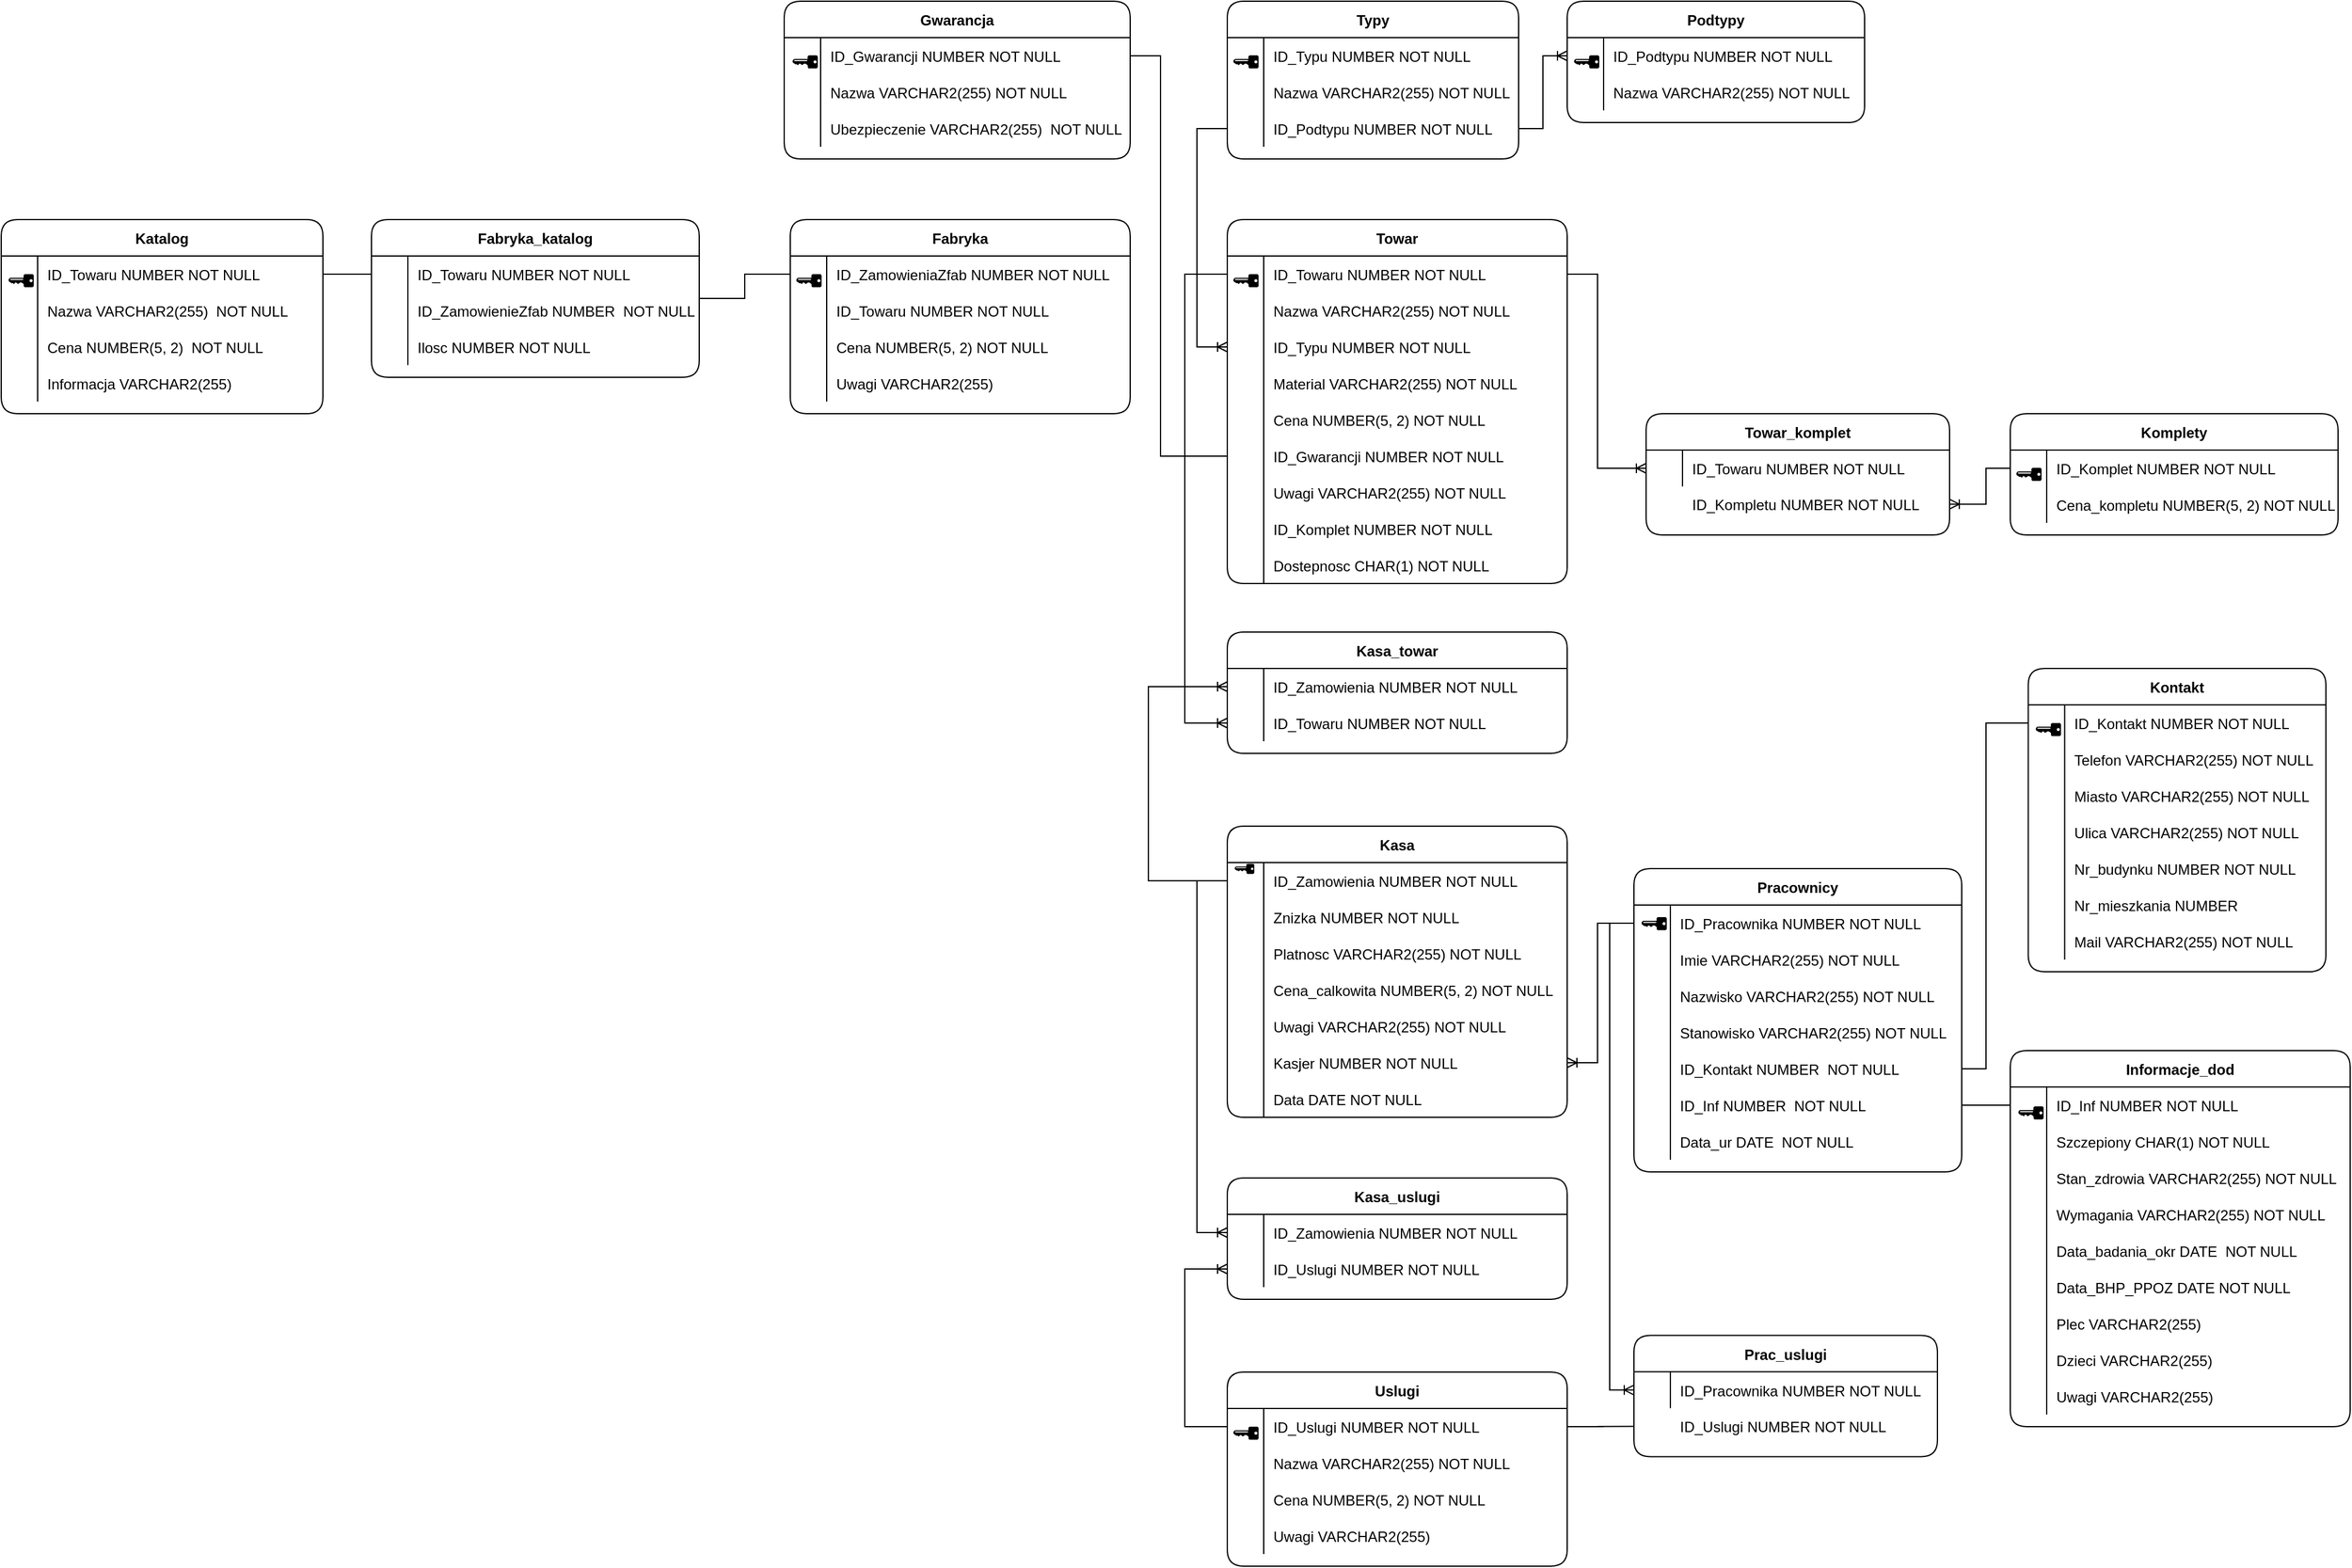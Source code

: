 <mxfile version="15.9.1" type="device"><diagram id="WVk9n9iR4Z3_-v4B2ac8" name="Baza danych"><mxGraphModel dx="4924" dy="1400" grid="1" gridSize="10" guides="1" tooltips="1" connect="1" arrows="1" fold="1" page="1" pageScale="1" pageWidth="2000" pageHeight="2000" math="1" shadow="0"><root><mxCell id="0"/><mxCell id="1" parent="0"/><mxCell id="SRZyqkWv7Jg-U-OxGIg3-305" style="edgeStyle=orthogonalEdgeStyle;rounded=0;orthogonalLoop=1;jettySize=auto;html=1;exitX=1;exitY=0.5;exitDx=0;exitDy=0;entryX=0;entryY=0.5;entryDx=0;entryDy=0;startArrow=none;startFill=0;endArrow=none;endFill=0;startSize=0;" parent="1" source="SRZyqkWv7Jg-U-OxGIg3-17" target="SRZyqkWv7Jg-U-OxGIg3-2" edge="1"><mxGeometry relative="1" as="geometry"/></mxCell><mxCell id="SRZyqkWv7Jg-U-OxGIg3-17" value="Fabryka_katalog" style="shape=table;startSize=30;container=1;collapsible=1;childLayout=tableLayout;fixedRows=1;rowLines=0;fontStyle=1;align=center;resizeLast=1;rounded=1;" parent="1" vertex="1"><mxGeometry x="-3630" y="340" width="270" height="130" as="geometry"/></mxCell><mxCell id="SRZyqkWv7Jg-U-OxGIg3-18" value="" style="shape=partialRectangle;collapsible=0;dropTarget=0;pointerEvents=0;fillColor=none;points=[[0,0.5],[1,0.5]];portConstraint=eastwest;top=0;left=0;right=0;bottom=0;rounded=1;" parent="SRZyqkWv7Jg-U-OxGIg3-17" vertex="1"><mxGeometry y="30" width="270" height="30" as="geometry"/></mxCell><mxCell id="SRZyqkWv7Jg-U-OxGIg3-19" value="" style="shape=partialRectangle;overflow=hidden;connectable=0;fillColor=none;top=0;left=0;bottom=0;right=0;rounded=1;" parent="SRZyqkWv7Jg-U-OxGIg3-18" vertex="1"><mxGeometry width="30" height="30" as="geometry"><mxRectangle width="30" height="30" as="alternateBounds"/></mxGeometry></mxCell><mxCell id="SRZyqkWv7Jg-U-OxGIg3-20" value="ID_Towaru         NUMBER NOT NULL" style="shape=partialRectangle;overflow=hidden;connectable=0;fillColor=none;top=0;left=0;bottom=0;right=0;align=left;spacingLeft=6;rounded=1;" parent="SRZyqkWv7Jg-U-OxGIg3-18" vertex="1"><mxGeometry x="30" width="240" height="30" as="geometry"><mxRectangle width="240" height="30" as="alternateBounds"/></mxGeometry></mxCell><mxCell id="SRZyqkWv7Jg-U-OxGIg3-21" value="" style="shape=partialRectangle;collapsible=0;dropTarget=0;pointerEvents=0;fillColor=none;points=[[0,0.5],[1,0.5]];portConstraint=eastwest;top=0;left=0;right=0;bottom=0;rounded=1;" parent="SRZyqkWv7Jg-U-OxGIg3-17" vertex="1"><mxGeometry y="60" width="270" height="30" as="geometry"/></mxCell><mxCell id="SRZyqkWv7Jg-U-OxGIg3-22" value="" style="shape=partialRectangle;overflow=hidden;connectable=0;fillColor=none;top=0;left=0;bottom=0;right=0;rounded=1;" parent="SRZyqkWv7Jg-U-OxGIg3-21" vertex="1"><mxGeometry width="30" height="30" as="geometry"><mxRectangle width="30" height="30" as="alternateBounds"/></mxGeometry></mxCell><mxCell id="SRZyqkWv7Jg-U-OxGIg3-23" value="ID_ZamowienieZfab NUMBER  NOT NULL" style="shape=partialRectangle;overflow=hidden;connectable=0;fillColor=none;top=0;left=0;bottom=0;right=0;align=left;spacingLeft=6;rounded=1;" parent="SRZyqkWv7Jg-U-OxGIg3-21" vertex="1"><mxGeometry x="30" width="240" height="30" as="geometry"><mxRectangle width="240" height="30" as="alternateBounds"/></mxGeometry></mxCell><mxCell id="SRZyqkWv7Jg-U-OxGIg3-24" value="" style="shape=partialRectangle;collapsible=0;dropTarget=0;pointerEvents=0;fillColor=none;points=[[0,0.5],[1,0.5]];portConstraint=eastwest;top=0;left=0;right=0;bottom=0;rounded=1;" parent="SRZyqkWv7Jg-U-OxGIg3-17" vertex="1"><mxGeometry y="90" width="270" height="30" as="geometry"/></mxCell><mxCell id="SRZyqkWv7Jg-U-OxGIg3-25" value="" style="shape=partialRectangle;overflow=hidden;connectable=0;fillColor=none;top=0;left=0;bottom=0;right=0;rounded=1;" parent="SRZyqkWv7Jg-U-OxGIg3-24" vertex="1"><mxGeometry width="30" height="30" as="geometry"><mxRectangle width="30" height="30" as="alternateBounds"/></mxGeometry></mxCell><mxCell id="SRZyqkWv7Jg-U-OxGIg3-26" value="Ilosc             NUMBER NOT NULL" style="shape=partialRectangle;overflow=hidden;connectable=0;fillColor=none;top=0;left=0;bottom=0;right=0;align=left;spacingLeft=6;rounded=1;" parent="SRZyqkWv7Jg-U-OxGIg3-24" vertex="1"><mxGeometry x="30" width="240" height="30" as="geometry"><mxRectangle width="240" height="30" as="alternateBounds"/></mxGeometry></mxCell><mxCell id="SRZyqkWv7Jg-U-OxGIg3-93" value="Kasa_towar" style="shape=table;startSize=30;container=1;collapsible=1;childLayout=tableLayout;fixedRows=1;rowLines=0;fontStyle=1;align=center;resizeLast=1;rounded=1;" parent="1" vertex="1"><mxGeometry x="-2925" y="680" width="280" height="100" as="geometry"/></mxCell><mxCell id="SRZyqkWv7Jg-U-OxGIg3-94" value="" style="shape=partialRectangle;collapsible=0;dropTarget=0;pointerEvents=0;fillColor=none;points=[[0,0.5],[1,0.5]];portConstraint=eastwest;top=0;left=0;right=0;bottom=0;rounded=1;" parent="SRZyqkWv7Jg-U-OxGIg3-93" vertex="1"><mxGeometry y="30" width="280" height="30" as="geometry"/></mxCell><mxCell id="SRZyqkWv7Jg-U-OxGIg3-95" value="" style="shape=partialRectangle;overflow=hidden;connectable=0;fillColor=none;top=0;left=0;bottom=0;right=0;rounded=1;" parent="SRZyqkWv7Jg-U-OxGIg3-94" vertex="1"><mxGeometry width="30" height="30" as="geometry"><mxRectangle width="30" height="30" as="alternateBounds"/></mxGeometry></mxCell><mxCell id="SRZyqkWv7Jg-U-OxGIg3-96" value="ID_Zamowienia NUMBER NOT NULL" style="shape=partialRectangle;overflow=hidden;connectable=0;fillColor=none;top=0;left=0;bottom=0;right=0;align=left;spacingLeft=6;rounded=1;" parent="SRZyqkWv7Jg-U-OxGIg3-94" vertex="1"><mxGeometry x="30" width="250" height="30" as="geometry"><mxRectangle width="250" height="30" as="alternateBounds"/></mxGeometry></mxCell><mxCell id="SRZyqkWv7Jg-U-OxGIg3-97" value="" style="shape=partialRectangle;collapsible=0;dropTarget=0;pointerEvents=0;fillColor=none;points=[[0,0.5],[1,0.5]];portConstraint=eastwest;top=0;left=0;right=0;bottom=0;rounded=1;" parent="SRZyqkWv7Jg-U-OxGIg3-93" vertex="1"><mxGeometry y="60" width="280" height="30" as="geometry"/></mxCell><mxCell id="SRZyqkWv7Jg-U-OxGIg3-98" value="" style="shape=partialRectangle;overflow=hidden;connectable=0;fillColor=none;top=0;left=0;bottom=0;right=0;rounded=1;" parent="SRZyqkWv7Jg-U-OxGIg3-97" vertex="1"><mxGeometry width="30" height="30" as="geometry"><mxRectangle width="30" height="30" as="alternateBounds"/></mxGeometry></mxCell><mxCell id="SRZyqkWv7Jg-U-OxGIg3-99" value="ID_Towaru     NUMBER NOT NULL" style="shape=partialRectangle;overflow=hidden;connectable=0;fillColor=none;top=0;left=0;bottom=0;right=0;align=left;spacingLeft=6;rounded=1;" parent="SRZyqkWv7Jg-U-OxGIg3-97" vertex="1"><mxGeometry x="30" width="250" height="30" as="geometry"><mxRectangle width="250" height="30" as="alternateBounds"/></mxGeometry></mxCell><mxCell id="SRZyqkWv7Jg-U-OxGIg3-100" value="Kasa_uslugi" style="shape=table;startSize=30;container=1;collapsible=1;childLayout=tableLayout;fixedRows=1;rowLines=0;fontStyle=1;align=center;resizeLast=1;rounded=1;" parent="1" vertex="1"><mxGeometry x="-2925" y="1130" width="280" height="100" as="geometry"/></mxCell><mxCell id="SRZyqkWv7Jg-U-OxGIg3-101" value="" style="shape=partialRectangle;collapsible=0;dropTarget=0;pointerEvents=0;fillColor=none;points=[[0,0.5],[1,0.5]];portConstraint=eastwest;top=0;left=0;right=0;bottom=0;rounded=1;" parent="SRZyqkWv7Jg-U-OxGIg3-100" vertex="1"><mxGeometry y="30" width="280" height="30" as="geometry"/></mxCell><mxCell id="SRZyqkWv7Jg-U-OxGIg3-102" value="" style="shape=partialRectangle;overflow=hidden;connectable=0;fillColor=none;top=0;left=0;bottom=0;right=0;rounded=1;" parent="SRZyqkWv7Jg-U-OxGIg3-101" vertex="1"><mxGeometry width="30" height="30" as="geometry"><mxRectangle width="30" height="30" as="alternateBounds"/></mxGeometry></mxCell><mxCell id="SRZyqkWv7Jg-U-OxGIg3-103" value="ID_Zamowienia NUMBER NOT NULL" style="shape=partialRectangle;overflow=hidden;connectable=0;fillColor=none;top=0;left=0;bottom=0;right=0;align=left;spacingLeft=6;rounded=1;" parent="SRZyqkWv7Jg-U-OxGIg3-101" vertex="1"><mxGeometry x="30" width="250" height="30" as="geometry"><mxRectangle width="250" height="30" as="alternateBounds"/></mxGeometry></mxCell><mxCell id="SRZyqkWv7Jg-U-OxGIg3-104" value="" style="shape=partialRectangle;collapsible=0;dropTarget=0;pointerEvents=0;fillColor=none;points=[[0,0.5],[1,0.5]];portConstraint=eastwest;top=0;left=0;right=0;bottom=0;rounded=1;" parent="SRZyqkWv7Jg-U-OxGIg3-100" vertex="1"><mxGeometry y="60" width="280" height="30" as="geometry"/></mxCell><mxCell id="SRZyqkWv7Jg-U-OxGIg3-105" value="" style="shape=partialRectangle;overflow=hidden;connectable=0;fillColor=none;top=0;left=0;bottom=0;right=0;rounded=1;" parent="SRZyqkWv7Jg-U-OxGIg3-104" vertex="1"><mxGeometry width="30" height="30" as="geometry"><mxRectangle width="30" height="30" as="alternateBounds"/></mxGeometry></mxCell><mxCell id="SRZyqkWv7Jg-U-OxGIg3-106" value="ID_Uslugi     NUMBER NOT NULL" style="shape=partialRectangle;overflow=hidden;connectable=0;fillColor=none;top=0;left=0;bottom=0;right=0;align=left;spacingLeft=6;rounded=1;" parent="SRZyqkWv7Jg-U-OxGIg3-104" vertex="1"><mxGeometry x="30" width="250" height="30" as="geometry"><mxRectangle width="250" height="30" as="alternateBounds"/></mxGeometry></mxCell><mxCell id="SRZyqkWv7Jg-U-OxGIg3-257" value="" style="fontSize=12;html=1;endArrow=none;startArrow=none;rounded=0;exitX=1;exitY=0.5;exitDx=0;exitDy=0;entryX=0;entryY=0.5;entryDx=0;entryDy=0;startFill=0;endFill=0;edgeStyle=orthogonalEdgeStyle;" parent="1" source="SRZyqkWv7Jg-U-OxGIg3-179" target="SRZyqkWv7Jg-U-OxGIg3-41" edge="1"><mxGeometry width="100" height="100" relative="1" as="geometry"><mxPoint x="-2390" y="1090" as="sourcePoint"/><mxPoint x="-2260" y="1090" as="targetPoint"/></mxGeometry></mxCell><mxCell id="SRZyqkWv7Jg-U-OxGIg3-258" value="" style="edgeStyle=orthogonalEdgeStyle;fontSize=12;html=1;endArrow=none;startArrow=none;rounded=0;exitX=1;exitY=0.5;exitDx=0;exitDy=0;entryX=0;entryY=0.5;entryDx=0;entryDy=0;startFill=0;endFill=0;" parent="1" source="SRZyqkWv7Jg-U-OxGIg3-176" target="SRZyqkWv7Jg-U-OxGIg3-128" edge="1"><mxGeometry width="100" height="100" relative="1" as="geometry"><mxPoint x="-2345" y="1010" as="sourcePoint"/><mxPoint x="-2245" y="910" as="targetPoint"/><Array as="points"><mxPoint x="-2300" y="1040"/><mxPoint x="-2300" y="755"/></Array></mxGeometry></mxCell><mxCell id="SRZyqkWv7Jg-U-OxGIg3-264" value="" style="group" parent="1" vertex="1" connectable="0"><mxGeometry x="-2590" y="1259.77" width="250" height="100" as="geometry"/></mxCell><mxCell id="SRZyqkWv7Jg-U-OxGIg3-156" value="Prac_uslugi" style="shape=table;startSize=30;container=1;collapsible=1;childLayout=tableLayout;fixedRows=1;rowLines=0;fontStyle=1;align=center;resizeLast=1;rounded=1;" parent="SRZyqkWv7Jg-U-OxGIg3-264" vertex="1"><mxGeometry width="250" height="100" as="geometry"/></mxCell><mxCell id="SRZyqkWv7Jg-U-OxGIg3-160" value="" style="shape=partialRectangle;collapsible=0;dropTarget=0;pointerEvents=0;fillColor=none;points=[[0,0.5],[1,0.5]];portConstraint=eastwest;top=0;left=0;right=0;bottom=0;rounded=1;" parent="SRZyqkWv7Jg-U-OxGIg3-156" vertex="1"><mxGeometry y="30" width="250" height="30" as="geometry"/></mxCell><mxCell id="SRZyqkWv7Jg-U-OxGIg3-161" value="" style="shape=partialRectangle;overflow=hidden;connectable=0;fillColor=none;top=0;left=0;bottom=0;right=0;rounded=1;" parent="SRZyqkWv7Jg-U-OxGIg3-160" vertex="1"><mxGeometry width="30" height="30" as="geometry"><mxRectangle width="30" height="30" as="alternateBounds"/></mxGeometry></mxCell><mxCell id="SRZyqkWv7Jg-U-OxGIg3-162" value="ID_Pracownika NUMBER NOT NULL" style="shape=partialRectangle;overflow=hidden;connectable=0;fillColor=none;top=0;left=0;bottom=0;right=0;align=left;spacingLeft=6;rounded=1;" parent="SRZyqkWv7Jg-U-OxGIg3-160" vertex="1"><mxGeometry x="30" width="220" height="30" as="geometry"><mxRectangle width="220" height="30" as="alternateBounds"/></mxGeometry></mxCell><mxCell id="SRZyqkWv7Jg-U-OxGIg3-261" value="" style="shape=partialRectangle;collapsible=0;dropTarget=0;pointerEvents=0;fillColor=none;points=[[0,0.5],[1,0.5]];portConstraint=eastwest;top=0;left=0;right=0;bottom=0;rounded=1;" parent="SRZyqkWv7Jg-U-OxGIg3-264" vertex="1"><mxGeometry y="59.61" width="250" height="30" as="geometry"/></mxCell><mxCell id="SRZyqkWv7Jg-U-OxGIg3-262" value="" style="shape=partialRectangle;overflow=hidden;connectable=0;fillColor=none;top=0;left=0;bottom=0;right=0;rounded=1;" parent="SRZyqkWv7Jg-U-OxGIg3-261" vertex="1"><mxGeometry width="30" height="30" as="geometry"><mxRectangle width="30" height="30" as="alternateBounds"/></mxGeometry></mxCell><mxCell id="SRZyqkWv7Jg-U-OxGIg3-263" value="ID_Uslugi     NUMBER NOT NULL" style="shape=partialRectangle;overflow=hidden;connectable=0;fillColor=none;top=0;left=0;bottom=0;right=0;align=left;spacingLeft=6;rounded=1;" parent="SRZyqkWv7Jg-U-OxGIg3-261" vertex="1"><mxGeometry x="30" width="220" height="30" as="geometry"><mxRectangle width="220" height="30" as="alternateBounds"/></mxGeometry></mxCell><mxCell id="SRZyqkWv7Jg-U-OxGIg3-267" value="" style="edgeStyle=entityRelationEdgeStyle;fontSize=12;html=1;endArrow=none;startArrow=none;rounded=0;startSize=0;entryX=0;entryY=0.75;entryDx=0;entryDy=0;exitX=1;exitY=0.5;exitDx=0;exitDy=0;startFill=0;endFill=0;" parent="1" source="SRZyqkWv7Jg-U-OxGIg3-227" target="SRZyqkWv7Jg-U-OxGIg3-156" edge="1"><mxGeometry width="100" height="100" relative="1" as="geometry"><mxPoint x="-2624.2" y="1490" as="sourcePoint"/><mxPoint x="-2524.2" y="1390" as="targetPoint"/></mxGeometry></mxCell><mxCell id="SRZyqkWv7Jg-U-OxGIg3-268" value="" style="group" parent="1" vertex="1" connectable="0"><mxGeometry x="-2280" y="1025" width="280" height="280" as="geometry"/></mxCell><mxCell id="SRZyqkWv7Jg-U-OxGIg3-40" value="Informacje_dod" style="shape=table;startSize=30;container=1;collapsible=1;childLayout=tableLayout;fixedRows=1;rowLines=0;fontStyle=1;align=center;resizeLast=1;rounded=1;" parent="SRZyqkWv7Jg-U-OxGIg3-268" vertex="1"><mxGeometry width="280" height="310" as="geometry"/></mxCell><mxCell id="SRZyqkWv7Jg-U-OxGIg3-41" value="" style="shape=partialRectangle;collapsible=0;dropTarget=0;pointerEvents=0;fillColor=none;points=[[0,0.5],[1,0.5]];portConstraint=eastwest;top=0;left=0;right=0;bottom=0;rounded=1;" parent="SRZyqkWv7Jg-U-OxGIg3-40" vertex="1"><mxGeometry y="30" width="280" height="30" as="geometry"/></mxCell><mxCell id="SRZyqkWv7Jg-U-OxGIg3-42" value="" style="shape=partialRectangle;overflow=hidden;connectable=0;fillColor=none;top=0;left=0;bottom=0;right=0;rounded=1;" parent="SRZyqkWv7Jg-U-OxGIg3-41" vertex="1"><mxGeometry width="30" height="30" as="geometry"><mxRectangle width="30" height="30" as="alternateBounds"/></mxGeometry></mxCell><mxCell id="SRZyqkWv7Jg-U-OxGIg3-43" value="ID_Inf           NUMBER NOT NULL" style="shape=partialRectangle;overflow=hidden;connectable=0;fillColor=none;top=0;left=0;bottom=0;right=0;align=left;spacingLeft=6;rounded=1;" parent="SRZyqkWv7Jg-U-OxGIg3-41" vertex="1"><mxGeometry x="30" width="250" height="30" as="geometry"><mxRectangle width="250" height="30" as="alternateBounds"/></mxGeometry></mxCell><mxCell id="SRZyqkWv7Jg-U-OxGIg3-44" value="" style="shape=partialRectangle;collapsible=0;dropTarget=0;pointerEvents=0;fillColor=none;points=[[0,0.5],[1,0.5]];portConstraint=eastwest;top=0;left=0;right=0;bottom=0;rounded=1;" parent="SRZyqkWv7Jg-U-OxGIg3-40" vertex="1"><mxGeometry y="60" width="280" height="30" as="geometry"/></mxCell><mxCell id="SRZyqkWv7Jg-U-OxGIg3-45" value="" style="shape=partialRectangle;overflow=hidden;connectable=0;fillColor=none;top=0;left=0;bottom=0;right=0;rounded=1;" parent="SRZyqkWv7Jg-U-OxGIg3-44" vertex="1"><mxGeometry width="30" height="30" as="geometry"><mxRectangle width="30" height="30" as="alternateBounds"/></mxGeometry></mxCell><mxCell id="SRZyqkWv7Jg-U-OxGIg3-46" value="Szczepiony       CHAR(1) NOT NULL" style="shape=partialRectangle;overflow=hidden;connectable=0;fillColor=none;top=0;left=0;bottom=0;right=0;align=left;spacingLeft=6;rounded=1;" parent="SRZyqkWv7Jg-U-OxGIg3-44" vertex="1"><mxGeometry x="30" width="250" height="30" as="geometry"><mxRectangle width="250" height="30" as="alternateBounds"/></mxGeometry></mxCell><mxCell id="SRZyqkWv7Jg-U-OxGIg3-47" value="" style="shape=partialRectangle;collapsible=0;dropTarget=0;pointerEvents=0;fillColor=none;points=[[0,0.5],[1,0.5]];portConstraint=eastwest;top=0;left=0;right=0;bottom=0;rounded=1;" parent="SRZyqkWv7Jg-U-OxGIg3-40" vertex="1"><mxGeometry y="90" width="280" height="30" as="geometry"/></mxCell><mxCell id="SRZyqkWv7Jg-U-OxGIg3-48" value="" style="shape=partialRectangle;overflow=hidden;connectable=0;fillColor=none;top=0;left=0;bottom=0;right=0;rounded=1;" parent="SRZyqkWv7Jg-U-OxGIg3-47" vertex="1"><mxGeometry width="30" height="30" as="geometry"><mxRectangle width="30" height="30" as="alternateBounds"/></mxGeometry></mxCell><mxCell id="SRZyqkWv7Jg-U-OxGIg3-49" value="Stan_zdrowia     VARCHAR2(255) NOT NULL" style="shape=partialRectangle;overflow=hidden;connectable=0;fillColor=none;top=0;left=0;bottom=0;right=0;align=left;spacingLeft=6;rounded=1;" parent="SRZyqkWv7Jg-U-OxGIg3-47" vertex="1"><mxGeometry x="30" width="250" height="30" as="geometry"><mxRectangle width="250" height="30" as="alternateBounds"/></mxGeometry></mxCell><mxCell id="SRZyqkWv7Jg-U-OxGIg3-50" value="" style="shape=partialRectangle;collapsible=0;dropTarget=0;pointerEvents=0;fillColor=none;points=[[0,0.5],[1,0.5]];portConstraint=eastwest;top=0;left=0;right=0;bottom=0;rounded=1;" parent="SRZyqkWv7Jg-U-OxGIg3-40" vertex="1"><mxGeometry y="120" width="280" height="30" as="geometry"/></mxCell><mxCell id="SRZyqkWv7Jg-U-OxGIg3-51" value="" style="shape=partialRectangle;overflow=hidden;connectable=0;fillColor=none;top=0;left=0;bottom=0;right=0;rounded=1;" parent="SRZyqkWv7Jg-U-OxGIg3-50" vertex="1"><mxGeometry width="30" height="30" as="geometry"><mxRectangle width="30" height="30" as="alternateBounds"/></mxGeometry></mxCell><mxCell id="SRZyqkWv7Jg-U-OxGIg3-52" value="Wymagania        VARCHAR2(255) NOT NULL" style="shape=partialRectangle;overflow=hidden;connectable=0;fillColor=none;top=0;left=0;bottom=0;right=0;align=left;spacingLeft=6;rounded=1;" parent="SRZyqkWv7Jg-U-OxGIg3-50" vertex="1"><mxGeometry x="30" width="250" height="30" as="geometry"><mxRectangle width="250" height="30" as="alternateBounds"/></mxGeometry></mxCell><mxCell id="SRZyqkWv7Jg-U-OxGIg3-53" value="" style="shape=partialRectangle;collapsible=0;dropTarget=0;pointerEvents=0;fillColor=none;points=[[0,0.5],[1,0.5]];portConstraint=eastwest;top=0;left=0;right=0;bottom=0;rounded=1;" parent="SRZyqkWv7Jg-U-OxGIg3-40" vertex="1"><mxGeometry y="150" width="280" height="30" as="geometry"/></mxCell><mxCell id="SRZyqkWv7Jg-U-OxGIg3-54" value="" style="shape=partialRectangle;overflow=hidden;connectable=0;fillColor=none;top=0;left=0;bottom=0;right=0;rounded=1;" parent="SRZyqkWv7Jg-U-OxGIg3-53" vertex="1"><mxGeometry width="30" height="30" as="geometry"><mxRectangle width="30" height="30" as="alternateBounds"/></mxGeometry></mxCell><mxCell id="SRZyqkWv7Jg-U-OxGIg3-55" value="Data_badania_okr DATE  NOT NULL" style="shape=partialRectangle;overflow=hidden;connectable=0;fillColor=none;top=0;left=0;bottom=0;right=0;align=left;spacingLeft=6;rounded=1;" parent="SRZyqkWv7Jg-U-OxGIg3-53" vertex="1"><mxGeometry x="30" width="250" height="30" as="geometry"><mxRectangle width="250" height="30" as="alternateBounds"/></mxGeometry></mxCell><mxCell id="SRZyqkWv7Jg-U-OxGIg3-320" value="" style="shape=partialRectangle;collapsible=0;dropTarget=0;pointerEvents=0;fillColor=none;top=0;left=0;bottom=0;right=0;points=[[0,0.5],[1,0.5]];portConstraint=eastwest;rounded=1;shadow=0;sketch=0;fillStyle=auto;" parent="SRZyqkWv7Jg-U-OxGIg3-40" vertex="1"><mxGeometry y="180" width="280" height="30" as="geometry"/></mxCell><mxCell id="SRZyqkWv7Jg-U-OxGIg3-321" value="" style="shape=partialRectangle;connectable=0;fillColor=none;top=0;left=0;bottom=0;right=0;editable=1;overflow=hidden;rounded=1;shadow=0;sketch=0;fillStyle=auto;" parent="SRZyqkWv7Jg-U-OxGIg3-320" vertex="1"><mxGeometry width="30" height="30" as="geometry"><mxRectangle width="30" height="30" as="alternateBounds"/></mxGeometry></mxCell><mxCell id="SRZyqkWv7Jg-U-OxGIg3-322" value="Data_BHP_PPOZ DATE NOT NULL" style="shape=partialRectangle;connectable=0;fillColor=none;top=0;left=0;bottom=0;right=0;align=left;spacingLeft=6;overflow=hidden;rounded=1;shadow=0;sketch=0;fillStyle=auto;" parent="SRZyqkWv7Jg-U-OxGIg3-320" vertex="1"><mxGeometry x="30" width="250" height="30" as="geometry"><mxRectangle width="250" height="30" as="alternateBounds"/></mxGeometry></mxCell><mxCell id="SRZyqkWv7Jg-U-OxGIg3-56" value="" style="shape=partialRectangle;collapsible=0;dropTarget=0;pointerEvents=0;fillColor=none;points=[[0,0.5],[1,0.5]];portConstraint=eastwest;top=0;left=0;right=0;bottom=0;rounded=1;" parent="SRZyqkWv7Jg-U-OxGIg3-40" vertex="1"><mxGeometry y="210" width="280" height="30" as="geometry"/></mxCell><mxCell id="SRZyqkWv7Jg-U-OxGIg3-57" value="" style="shape=partialRectangle;overflow=hidden;connectable=0;fillColor=none;top=0;left=0;bottom=0;right=0;rounded=1;" parent="SRZyqkWv7Jg-U-OxGIg3-56" vertex="1"><mxGeometry width="30" height="30" as="geometry"><mxRectangle width="30" height="30" as="alternateBounds"/></mxGeometry></mxCell><mxCell id="SRZyqkWv7Jg-U-OxGIg3-58" value="Plec             VARCHAR2(255)" style="shape=partialRectangle;overflow=hidden;connectable=0;fillColor=none;top=0;left=0;bottom=0;right=0;align=left;spacingLeft=6;rounded=1;" parent="SRZyqkWv7Jg-U-OxGIg3-56" vertex="1"><mxGeometry x="30" width="250" height="30" as="geometry"><mxRectangle width="250" height="30" as="alternateBounds"/></mxGeometry></mxCell><mxCell id="SRZyqkWv7Jg-U-OxGIg3-59" value="" style="shape=partialRectangle;collapsible=0;dropTarget=0;pointerEvents=0;fillColor=none;points=[[0,0.5],[1,0.5]];portConstraint=eastwest;top=0;left=0;right=0;bottom=0;rounded=1;" parent="SRZyqkWv7Jg-U-OxGIg3-40" vertex="1"><mxGeometry y="240" width="280" height="30" as="geometry"/></mxCell><mxCell id="SRZyqkWv7Jg-U-OxGIg3-60" value="" style="shape=partialRectangle;overflow=hidden;connectable=0;fillColor=none;top=0;left=0;bottom=0;right=0;rounded=1;" parent="SRZyqkWv7Jg-U-OxGIg3-59" vertex="1"><mxGeometry width="30" height="30" as="geometry"><mxRectangle width="30" height="30" as="alternateBounds"/></mxGeometry></mxCell><mxCell id="SRZyqkWv7Jg-U-OxGIg3-61" value="Dzieci           VARCHAR2(255)" style="shape=partialRectangle;overflow=hidden;connectable=0;fillColor=none;top=0;left=0;bottom=0;right=0;align=left;spacingLeft=6;rounded=1;" parent="SRZyqkWv7Jg-U-OxGIg3-59" vertex="1"><mxGeometry x="30" width="250" height="30" as="geometry"><mxRectangle width="250" height="30" as="alternateBounds"/></mxGeometry></mxCell><mxCell id="SRZyqkWv7Jg-U-OxGIg3-62" value="" style="shape=partialRectangle;collapsible=0;dropTarget=0;pointerEvents=0;fillColor=none;points=[[0,0.5],[1,0.5]];portConstraint=eastwest;top=0;left=0;right=0;bottom=0;rounded=1;" parent="SRZyqkWv7Jg-U-OxGIg3-40" vertex="1"><mxGeometry y="270" width="280" height="30" as="geometry"/></mxCell><mxCell id="SRZyqkWv7Jg-U-OxGIg3-63" value="" style="shape=partialRectangle;overflow=hidden;connectable=0;fillColor=none;top=0;left=0;bottom=0;right=0;rounded=1;" parent="SRZyqkWv7Jg-U-OxGIg3-62" vertex="1"><mxGeometry width="30" height="30" as="geometry"><mxRectangle width="30" height="30" as="alternateBounds"/></mxGeometry></mxCell><mxCell id="SRZyqkWv7Jg-U-OxGIg3-64" value="Uwagi            VARCHAR2(255)" style="shape=partialRectangle;overflow=hidden;connectable=0;fillColor=none;top=0;left=0;bottom=0;right=0;align=left;spacingLeft=6;rounded=1;" parent="SRZyqkWv7Jg-U-OxGIg3-62" vertex="1"><mxGeometry x="30" width="250" height="30" as="geometry"><mxRectangle width="250" height="30" as="alternateBounds"/></mxGeometry></mxCell><mxCell id="SRZyqkWv7Jg-U-OxGIg3-251" value="" style="sketch=0;aspect=fixed;pointerEvents=1;shadow=0;dashed=0;html=1;strokeColor=none;labelPosition=center;verticalLabelPosition=bottom;verticalAlign=top;align=center;fillColor=#000000;shape=mxgraph.mscae.enterprise.key_permissions;rounded=1;fillStyle=auto;rotation=90;" parent="SRZyqkWv7Jg-U-OxGIg3-268" vertex="1"><mxGeometry x="11.667" y="41" width="10.8" height="20.77" as="geometry"/></mxCell><mxCell id="SRZyqkWv7Jg-U-OxGIg3-269" value="" style="group" parent="1" vertex="1" connectable="0"><mxGeometry x="-2280" y="710" width="260" height="250" as="geometry"/></mxCell><mxCell id="SRZyqkWv7Jg-U-OxGIg3-127" value="Kontakt" style="shape=table;startSize=30;container=1;collapsible=1;childLayout=tableLayout;fixedRows=1;rowLines=0;fontStyle=1;align=center;resizeLast=1;rounded=1;" parent="SRZyqkWv7Jg-U-OxGIg3-269" vertex="1"><mxGeometry x="14.8" width="245.2" height="250" as="geometry"/></mxCell><mxCell id="SRZyqkWv7Jg-U-OxGIg3-128" value="" style="shape=partialRectangle;collapsible=0;dropTarget=0;pointerEvents=0;fillColor=none;points=[[0,0.5],[1,0.5]];portConstraint=eastwest;top=0;left=0;right=0;bottom=0;rounded=1;" parent="SRZyqkWv7Jg-U-OxGIg3-127" vertex="1"><mxGeometry y="30" width="245.2" height="30" as="geometry"/></mxCell><mxCell id="SRZyqkWv7Jg-U-OxGIg3-129" value="" style="shape=partialRectangle;overflow=hidden;connectable=0;fillColor=none;top=0;left=0;bottom=0;right=0;rounded=1;" parent="SRZyqkWv7Jg-U-OxGIg3-128" vertex="1"><mxGeometry width="30" height="30" as="geometry"><mxRectangle width="30" height="30" as="alternateBounds"/></mxGeometry></mxCell><mxCell id="SRZyqkWv7Jg-U-OxGIg3-130" value="ID_Kontakt    NUMBER NOT NULL" style="shape=partialRectangle;overflow=hidden;connectable=0;fillColor=none;top=0;left=0;bottom=0;right=0;align=left;spacingLeft=6;rounded=1;" parent="SRZyqkWv7Jg-U-OxGIg3-128" vertex="1"><mxGeometry x="30" width="215.2" height="30" as="geometry"><mxRectangle width="215.2" height="30" as="alternateBounds"/></mxGeometry></mxCell><mxCell id="SRZyqkWv7Jg-U-OxGIg3-131" value="" style="shape=partialRectangle;collapsible=0;dropTarget=0;pointerEvents=0;fillColor=none;points=[[0,0.5],[1,0.5]];portConstraint=eastwest;top=0;left=0;right=0;bottom=0;rounded=1;" parent="SRZyqkWv7Jg-U-OxGIg3-127" vertex="1"><mxGeometry y="60" width="245.2" height="30" as="geometry"/></mxCell><mxCell id="SRZyqkWv7Jg-U-OxGIg3-132" value="" style="shape=partialRectangle;overflow=hidden;connectable=0;fillColor=none;top=0;left=0;bottom=0;right=0;rounded=1;" parent="SRZyqkWv7Jg-U-OxGIg3-131" vertex="1"><mxGeometry width="30" height="30" as="geometry"><mxRectangle width="30" height="30" as="alternateBounds"/></mxGeometry></mxCell><mxCell id="SRZyqkWv7Jg-U-OxGIg3-133" value="Telefon       VARCHAR2(255) NOT NULL" style="shape=partialRectangle;overflow=hidden;connectable=0;fillColor=none;top=0;left=0;bottom=0;right=0;align=left;spacingLeft=6;rounded=1;" parent="SRZyqkWv7Jg-U-OxGIg3-131" vertex="1"><mxGeometry x="30" width="215.2" height="30" as="geometry"><mxRectangle width="215.2" height="30" as="alternateBounds"/></mxGeometry></mxCell><mxCell id="SRZyqkWv7Jg-U-OxGIg3-134" value="" style="shape=partialRectangle;collapsible=0;dropTarget=0;pointerEvents=0;fillColor=none;points=[[0,0.5],[1,0.5]];portConstraint=eastwest;top=0;left=0;right=0;bottom=0;rounded=1;" parent="SRZyqkWv7Jg-U-OxGIg3-127" vertex="1"><mxGeometry y="90" width="245.2" height="30" as="geometry"/></mxCell><mxCell id="SRZyqkWv7Jg-U-OxGIg3-135" value="" style="shape=partialRectangle;overflow=hidden;connectable=0;fillColor=none;top=0;left=0;bottom=0;right=0;rounded=1;" parent="SRZyqkWv7Jg-U-OxGIg3-134" vertex="1"><mxGeometry width="30" height="30" as="geometry"><mxRectangle width="30" height="30" as="alternateBounds"/></mxGeometry></mxCell><mxCell id="SRZyqkWv7Jg-U-OxGIg3-136" value="Miasto        VARCHAR2(255) NOT NULL" style="shape=partialRectangle;overflow=hidden;connectable=0;fillColor=none;top=0;left=0;bottom=0;right=0;align=left;spacingLeft=6;rounded=1;" parent="SRZyqkWv7Jg-U-OxGIg3-134" vertex="1"><mxGeometry x="30" width="215.2" height="30" as="geometry"><mxRectangle width="215.2" height="30" as="alternateBounds"/></mxGeometry></mxCell><mxCell id="SRZyqkWv7Jg-U-OxGIg3-137" value="" style="shape=partialRectangle;collapsible=0;dropTarget=0;pointerEvents=0;fillColor=none;points=[[0,0.5],[1,0.5]];portConstraint=eastwest;top=0;left=0;right=0;bottom=0;rounded=1;" parent="SRZyqkWv7Jg-U-OxGIg3-127" vertex="1"><mxGeometry y="120" width="245.2" height="30" as="geometry"/></mxCell><mxCell id="SRZyqkWv7Jg-U-OxGIg3-138" value="" style="shape=partialRectangle;overflow=hidden;connectable=0;fillColor=none;top=0;left=0;bottom=0;right=0;rounded=1;" parent="SRZyqkWv7Jg-U-OxGIg3-137" vertex="1"><mxGeometry width="30" height="30" as="geometry"><mxRectangle width="30" height="30" as="alternateBounds"/></mxGeometry></mxCell><mxCell id="SRZyqkWv7Jg-U-OxGIg3-139" value="Ulica         VARCHAR2(255) NOT NULL" style="shape=partialRectangle;overflow=hidden;connectable=0;fillColor=none;top=0;left=0;bottom=0;right=0;align=left;spacingLeft=6;rounded=1;" parent="SRZyqkWv7Jg-U-OxGIg3-137" vertex="1"><mxGeometry x="30" width="215.2" height="30" as="geometry"><mxRectangle width="215.2" height="30" as="alternateBounds"/></mxGeometry></mxCell><mxCell id="SRZyqkWv7Jg-U-OxGIg3-140" value="" style="shape=partialRectangle;collapsible=0;dropTarget=0;pointerEvents=0;fillColor=none;points=[[0,0.5],[1,0.5]];portConstraint=eastwest;top=0;left=0;right=0;bottom=0;rounded=1;" parent="SRZyqkWv7Jg-U-OxGIg3-127" vertex="1"><mxGeometry y="150" width="245.2" height="30" as="geometry"/></mxCell><mxCell id="SRZyqkWv7Jg-U-OxGIg3-141" value="" style="shape=partialRectangle;overflow=hidden;connectable=0;fillColor=none;top=0;left=0;bottom=0;right=0;rounded=1;" parent="SRZyqkWv7Jg-U-OxGIg3-140" vertex="1"><mxGeometry width="30" height="30" as="geometry"><mxRectangle width="30" height="30" as="alternateBounds"/></mxGeometry></mxCell><mxCell id="SRZyqkWv7Jg-U-OxGIg3-142" value="Nr_budynku    NUMBER NOT NULL" style="shape=partialRectangle;overflow=hidden;connectable=0;fillColor=none;top=0;left=0;bottom=0;right=0;align=left;spacingLeft=6;rounded=1;" parent="SRZyqkWv7Jg-U-OxGIg3-140" vertex="1"><mxGeometry x="30" width="215.2" height="30" as="geometry"><mxRectangle width="215.2" height="30" as="alternateBounds"/></mxGeometry></mxCell><mxCell id="SRZyqkWv7Jg-U-OxGIg3-143" value="" style="shape=partialRectangle;collapsible=0;dropTarget=0;pointerEvents=0;fillColor=none;points=[[0,0.5],[1,0.5]];portConstraint=eastwest;top=0;left=0;right=0;bottom=0;rounded=1;" parent="SRZyqkWv7Jg-U-OxGIg3-127" vertex="1"><mxGeometry y="180" width="245.2" height="30" as="geometry"/></mxCell><mxCell id="SRZyqkWv7Jg-U-OxGIg3-144" value="" style="shape=partialRectangle;overflow=hidden;connectable=0;fillColor=none;top=0;left=0;bottom=0;right=0;rounded=1;" parent="SRZyqkWv7Jg-U-OxGIg3-143" vertex="1"><mxGeometry width="30" height="30" as="geometry"><mxRectangle width="30" height="30" as="alternateBounds"/></mxGeometry></mxCell><mxCell id="SRZyqkWv7Jg-U-OxGIg3-145" value="Nr_mieszkania NUMBER" style="shape=partialRectangle;overflow=hidden;connectable=0;fillColor=none;top=0;left=0;bottom=0;right=0;align=left;spacingLeft=6;rounded=1;" parent="SRZyqkWv7Jg-U-OxGIg3-143" vertex="1"><mxGeometry x="30" width="215.2" height="30" as="geometry"><mxRectangle width="215.2" height="30" as="alternateBounds"/></mxGeometry></mxCell><mxCell id="SRZyqkWv7Jg-U-OxGIg3-146" value="" style="shape=partialRectangle;collapsible=0;dropTarget=0;pointerEvents=0;fillColor=none;points=[[0,0.5],[1,0.5]];portConstraint=eastwest;top=0;left=0;right=0;bottom=0;rounded=1;" parent="SRZyqkWv7Jg-U-OxGIg3-127" vertex="1"><mxGeometry y="210" width="245.2" height="30" as="geometry"/></mxCell><mxCell id="SRZyqkWv7Jg-U-OxGIg3-147" value="" style="shape=partialRectangle;overflow=hidden;connectable=0;fillColor=none;top=0;left=0;bottom=0;right=0;rounded=1;" parent="SRZyqkWv7Jg-U-OxGIg3-146" vertex="1"><mxGeometry width="30" height="30" as="geometry"><mxRectangle width="30" height="30" as="alternateBounds"/></mxGeometry></mxCell><mxCell id="SRZyqkWv7Jg-U-OxGIg3-148" value="Mail          VARCHAR2(255) NOT NULL" style="shape=partialRectangle;overflow=hidden;connectable=0;fillColor=none;top=0;left=0;bottom=0;right=0;align=left;spacingLeft=6;rounded=1;" parent="SRZyqkWv7Jg-U-OxGIg3-146" vertex="1"><mxGeometry x="30" width="215.2" height="30" as="geometry"><mxRectangle width="215.2" height="30" as="alternateBounds"/></mxGeometry></mxCell><mxCell id="SRZyqkWv7Jg-U-OxGIg3-252" value="" style="sketch=0;aspect=fixed;pointerEvents=1;shadow=0;dashed=0;html=1;strokeColor=none;labelPosition=center;verticalLabelPosition=bottom;verticalAlign=top;align=center;fillColor=#000000;shape=mxgraph.mscae.enterprise.key_permissions;rounded=1;fillStyle=auto;rotation=90;" parent="SRZyqkWv7Jg-U-OxGIg3-269" vertex="1"><mxGeometry x="26" y="40" width="10.8" height="20.77" as="geometry"/></mxCell><mxCell id="SRZyqkWv7Jg-U-OxGIg3-270" value="" style="group" parent="1" vertex="1" connectable="0"><mxGeometry x="-2590" y="875" width="270" height="250" as="geometry"/></mxCell><mxCell id="SRZyqkWv7Jg-U-OxGIg3-163" value="Pracownicy" style="shape=table;startSize=30;container=1;collapsible=1;childLayout=tableLayout;fixedRows=1;rowLines=0;fontStyle=1;align=center;resizeLast=1;rounded=1;" parent="SRZyqkWv7Jg-U-OxGIg3-270" vertex="1"><mxGeometry width="270" height="250" as="geometry"/></mxCell><mxCell id="SRZyqkWv7Jg-U-OxGIg3-164" value="" style="shape=partialRectangle;collapsible=0;dropTarget=0;pointerEvents=0;fillColor=none;points=[[0,0.5],[1,0.5]];portConstraint=eastwest;top=0;left=0;right=0;bottom=0;rounded=1;" parent="SRZyqkWv7Jg-U-OxGIg3-163" vertex="1"><mxGeometry y="30" width="270" height="30" as="geometry"/></mxCell><mxCell id="SRZyqkWv7Jg-U-OxGIg3-165" value="" style="shape=partialRectangle;overflow=hidden;connectable=0;fillColor=none;top=0;left=0;bottom=0;right=0;rounded=1;" parent="SRZyqkWv7Jg-U-OxGIg3-164" vertex="1"><mxGeometry width="30" height="30" as="geometry"><mxRectangle width="30" height="30" as="alternateBounds"/></mxGeometry></mxCell><mxCell id="SRZyqkWv7Jg-U-OxGIg3-166" value="ID_Pracownika NUMBER NOT NULL" style="shape=partialRectangle;overflow=hidden;connectable=0;fillColor=none;top=0;left=0;bottom=0;right=0;align=left;spacingLeft=6;rounded=1;" parent="SRZyqkWv7Jg-U-OxGIg3-164" vertex="1"><mxGeometry x="30" width="240" height="30" as="geometry"><mxRectangle width="240" height="30" as="alternateBounds"/></mxGeometry></mxCell><mxCell id="SRZyqkWv7Jg-U-OxGIg3-167" value="" style="shape=partialRectangle;collapsible=0;dropTarget=0;pointerEvents=0;fillColor=none;points=[[0,0.5],[1,0.5]];portConstraint=eastwest;top=0;left=0;right=0;bottom=0;rounded=1;" parent="SRZyqkWv7Jg-U-OxGIg3-163" vertex="1"><mxGeometry y="60" width="270" height="30" as="geometry"/></mxCell><mxCell id="SRZyqkWv7Jg-U-OxGIg3-168" value="" style="shape=partialRectangle;overflow=hidden;connectable=0;fillColor=none;top=0;left=0;bottom=0;right=0;rounded=1;" parent="SRZyqkWv7Jg-U-OxGIg3-167" vertex="1"><mxGeometry width="30" height="30" as="geometry"><mxRectangle width="30" height="30" as="alternateBounds"/></mxGeometry></mxCell><mxCell id="SRZyqkWv7Jg-U-OxGIg3-169" value="Imie          VARCHAR2(255) NOT NULL" style="shape=partialRectangle;overflow=hidden;connectable=0;fillColor=none;top=0;left=0;bottom=0;right=0;align=left;spacingLeft=6;rounded=1;" parent="SRZyqkWv7Jg-U-OxGIg3-167" vertex="1"><mxGeometry x="30" width="240" height="30" as="geometry"><mxRectangle width="240" height="30" as="alternateBounds"/></mxGeometry></mxCell><mxCell id="SRZyqkWv7Jg-U-OxGIg3-170" value="" style="shape=partialRectangle;collapsible=0;dropTarget=0;pointerEvents=0;fillColor=none;points=[[0,0.5],[1,0.5]];portConstraint=eastwest;top=0;left=0;right=0;bottom=0;rounded=1;" parent="SRZyqkWv7Jg-U-OxGIg3-163" vertex="1"><mxGeometry y="90" width="270" height="30" as="geometry"/></mxCell><mxCell id="SRZyqkWv7Jg-U-OxGIg3-171" value="" style="shape=partialRectangle;overflow=hidden;connectable=0;fillColor=none;top=0;left=0;bottom=0;right=0;rounded=1;" parent="SRZyqkWv7Jg-U-OxGIg3-170" vertex="1"><mxGeometry width="30" height="30" as="geometry"><mxRectangle width="30" height="30" as="alternateBounds"/></mxGeometry></mxCell><mxCell id="SRZyqkWv7Jg-U-OxGIg3-172" value="Nazwisko      VARCHAR2(255) NOT NULL" style="shape=partialRectangle;overflow=hidden;connectable=0;fillColor=none;top=0;left=0;bottom=0;right=0;align=left;spacingLeft=6;rounded=1;" parent="SRZyqkWv7Jg-U-OxGIg3-170" vertex="1"><mxGeometry x="30" width="240" height="30" as="geometry"><mxRectangle width="240" height="30" as="alternateBounds"/></mxGeometry></mxCell><mxCell id="SRZyqkWv7Jg-U-OxGIg3-173" value="" style="shape=partialRectangle;collapsible=0;dropTarget=0;pointerEvents=0;fillColor=none;points=[[0,0.5],[1,0.5]];portConstraint=eastwest;top=0;left=0;right=0;bottom=0;rounded=1;" parent="SRZyqkWv7Jg-U-OxGIg3-163" vertex="1"><mxGeometry y="120" width="270" height="30" as="geometry"/></mxCell><mxCell id="SRZyqkWv7Jg-U-OxGIg3-174" value="" style="shape=partialRectangle;overflow=hidden;connectable=0;fillColor=none;top=0;left=0;bottom=0;right=0;rounded=1;" parent="SRZyqkWv7Jg-U-OxGIg3-173" vertex="1"><mxGeometry width="30" height="30" as="geometry"><mxRectangle width="30" height="30" as="alternateBounds"/></mxGeometry></mxCell><mxCell id="SRZyqkWv7Jg-U-OxGIg3-175" value="Stanowisko    VARCHAR2(255) NOT NULL" style="shape=partialRectangle;overflow=hidden;connectable=0;fillColor=none;top=0;left=0;bottom=0;right=0;align=left;spacingLeft=6;rounded=1;" parent="SRZyqkWv7Jg-U-OxGIg3-173" vertex="1"><mxGeometry x="30" width="240" height="30" as="geometry"><mxRectangle width="240" height="30" as="alternateBounds"/></mxGeometry></mxCell><mxCell id="SRZyqkWv7Jg-U-OxGIg3-176" value="" style="shape=partialRectangle;collapsible=0;dropTarget=0;pointerEvents=0;fillColor=none;points=[[0,0.5],[1,0.5]];portConstraint=eastwest;top=0;left=0;right=0;bottom=0;rounded=1;" parent="SRZyqkWv7Jg-U-OxGIg3-163" vertex="1"><mxGeometry y="150" width="270" height="30" as="geometry"/></mxCell><mxCell id="SRZyqkWv7Jg-U-OxGIg3-177" value="" style="shape=partialRectangle;overflow=hidden;connectable=0;fillColor=none;top=0;left=0;bottom=0;right=0;rounded=1;" parent="SRZyqkWv7Jg-U-OxGIg3-176" vertex="1"><mxGeometry width="30" height="30" as="geometry"><mxRectangle width="30" height="30" as="alternateBounds"/></mxGeometry></mxCell><mxCell id="SRZyqkWv7Jg-U-OxGIg3-178" value="ID_Kontakt    NUMBER  NOT NULL" style="shape=partialRectangle;overflow=hidden;connectable=0;fillColor=none;top=0;left=0;bottom=0;right=0;align=left;spacingLeft=6;rounded=1;" parent="SRZyqkWv7Jg-U-OxGIg3-176" vertex="1"><mxGeometry x="30" width="240" height="30" as="geometry"><mxRectangle width="240" height="30" as="alternateBounds"/></mxGeometry></mxCell><mxCell id="SRZyqkWv7Jg-U-OxGIg3-179" value="" style="shape=partialRectangle;collapsible=0;dropTarget=0;pointerEvents=0;fillColor=none;points=[[0,0.5],[1,0.5]];portConstraint=eastwest;top=0;left=0;right=0;bottom=0;rounded=1;" parent="SRZyqkWv7Jg-U-OxGIg3-163" vertex="1"><mxGeometry y="180" width="270" height="30" as="geometry"/></mxCell><mxCell id="SRZyqkWv7Jg-U-OxGIg3-180" value="" style="shape=partialRectangle;overflow=hidden;connectable=0;fillColor=none;top=0;left=0;bottom=0;right=0;rounded=1;" parent="SRZyqkWv7Jg-U-OxGIg3-179" vertex="1"><mxGeometry width="30" height="30" as="geometry"><mxRectangle width="30" height="30" as="alternateBounds"/></mxGeometry></mxCell><mxCell id="SRZyqkWv7Jg-U-OxGIg3-181" value="ID_Inf        NUMBER  NOT NULL" style="shape=partialRectangle;overflow=hidden;connectable=0;fillColor=none;top=0;left=0;bottom=0;right=0;align=left;spacingLeft=6;rounded=1;" parent="SRZyqkWv7Jg-U-OxGIg3-179" vertex="1"><mxGeometry x="30" width="240" height="30" as="geometry"><mxRectangle width="240" height="30" as="alternateBounds"/></mxGeometry></mxCell><mxCell id="SRZyqkWv7Jg-U-OxGIg3-182" value="" style="shape=partialRectangle;collapsible=0;dropTarget=0;pointerEvents=0;fillColor=none;points=[[0,0.5],[1,0.5]];portConstraint=eastwest;top=0;left=0;right=0;bottom=0;rounded=1;" parent="SRZyqkWv7Jg-U-OxGIg3-163" vertex="1"><mxGeometry y="210" width="270" height="30" as="geometry"/></mxCell><mxCell id="SRZyqkWv7Jg-U-OxGIg3-183" value="" style="shape=partialRectangle;overflow=hidden;connectable=0;fillColor=none;top=0;left=0;bottom=0;right=0;rounded=1;" parent="SRZyqkWv7Jg-U-OxGIg3-182" vertex="1"><mxGeometry width="30" height="30" as="geometry"><mxRectangle width="30" height="30" as="alternateBounds"/></mxGeometry></mxCell><mxCell id="SRZyqkWv7Jg-U-OxGIg3-184" value="Data_ur       DATE  NOT NULL" style="shape=partialRectangle;overflow=hidden;connectable=0;fillColor=none;top=0;left=0;bottom=0;right=0;align=left;spacingLeft=6;rounded=1;" parent="SRZyqkWv7Jg-U-OxGIg3-182" vertex="1"><mxGeometry x="30" width="240" height="30" as="geometry"><mxRectangle width="240" height="30" as="alternateBounds"/></mxGeometry></mxCell><mxCell id="SRZyqkWv7Jg-U-OxGIg3-248" value="" style="sketch=0;aspect=fixed;pointerEvents=1;shadow=0;dashed=0;html=1;strokeColor=none;labelPosition=center;verticalLabelPosition=bottom;verticalAlign=top;align=center;fillColor=#000000;shape=mxgraph.mscae.enterprise.key_permissions;rounded=1;fillStyle=auto;rotation=90;" parent="SRZyqkWv7Jg-U-OxGIg3-270" vertex="1"><mxGeometry x="11.25" y="35" width="10.8" height="20.77" as="geometry"/></mxCell><mxCell id="SRZyqkWv7Jg-U-OxGIg3-271" value="" style="group" parent="1" vertex="1" connectable="0"><mxGeometry x="-2925" y="1290" width="280" height="160" as="geometry"/></mxCell><mxCell id="SRZyqkWv7Jg-U-OxGIg3-226" value="Uslugi" style="shape=table;startSize=30;container=1;collapsible=1;childLayout=tableLayout;fixedRows=1;rowLines=0;fontStyle=1;align=center;resizeLast=1;rounded=1;" parent="SRZyqkWv7Jg-U-OxGIg3-271" vertex="1"><mxGeometry width="280" height="160" as="geometry"/></mxCell><mxCell id="SRZyqkWv7Jg-U-OxGIg3-227" value="" style="shape=partialRectangle;collapsible=0;dropTarget=0;pointerEvents=0;fillColor=none;points=[[0,0.5],[1,0.5]];portConstraint=eastwest;top=0;left=0;right=0;bottom=0;rounded=1;" parent="SRZyqkWv7Jg-U-OxGIg3-226" vertex="1"><mxGeometry y="30" width="280" height="30" as="geometry"/></mxCell><mxCell id="SRZyqkWv7Jg-U-OxGIg3-228" value="" style="shape=partialRectangle;overflow=hidden;connectable=0;fillColor=none;top=0;left=0;bottom=0;right=0;rounded=1;" parent="SRZyqkWv7Jg-U-OxGIg3-227" vertex="1"><mxGeometry width="30" height="30" as="geometry"><mxRectangle width="30" height="30" as="alternateBounds"/></mxGeometry></mxCell><mxCell id="SRZyqkWv7Jg-U-OxGIg3-229" value="ID_Uslugi NUMBER NOT NULL" style="shape=partialRectangle;overflow=hidden;connectable=0;fillColor=none;top=0;left=0;bottom=0;right=0;align=left;spacingLeft=6;rounded=1;" parent="SRZyqkWv7Jg-U-OxGIg3-227" vertex="1"><mxGeometry x="30" width="250" height="30" as="geometry"><mxRectangle width="250" height="30" as="alternateBounds"/></mxGeometry></mxCell><mxCell id="SRZyqkWv7Jg-U-OxGIg3-230" value="" style="shape=partialRectangle;collapsible=0;dropTarget=0;pointerEvents=0;fillColor=none;points=[[0,0.5],[1,0.5]];portConstraint=eastwest;top=0;left=0;right=0;bottom=0;rounded=1;" parent="SRZyqkWv7Jg-U-OxGIg3-226" vertex="1"><mxGeometry y="60" width="280" height="30" as="geometry"/></mxCell><mxCell id="SRZyqkWv7Jg-U-OxGIg3-231" value="" style="shape=partialRectangle;overflow=hidden;connectable=0;fillColor=none;top=0;left=0;bottom=0;right=0;rounded=1;" parent="SRZyqkWv7Jg-U-OxGIg3-230" vertex="1"><mxGeometry width="30" height="30" as="geometry"><mxRectangle width="30" height="30" as="alternateBounds"/></mxGeometry></mxCell><mxCell id="SRZyqkWv7Jg-U-OxGIg3-232" value="Nazwa     VARCHAR2(255) NOT NULL" style="shape=partialRectangle;overflow=hidden;connectable=0;fillColor=none;top=0;left=0;bottom=0;right=0;align=left;spacingLeft=6;rounded=1;" parent="SRZyqkWv7Jg-U-OxGIg3-230" vertex="1"><mxGeometry x="30" width="250" height="30" as="geometry"><mxRectangle width="250" height="30" as="alternateBounds"/></mxGeometry></mxCell><mxCell id="SRZyqkWv7Jg-U-OxGIg3-233" value="" style="shape=partialRectangle;collapsible=0;dropTarget=0;pointerEvents=0;fillColor=none;points=[[0,0.5],[1,0.5]];portConstraint=eastwest;top=0;left=0;right=0;bottom=0;rounded=1;" parent="SRZyqkWv7Jg-U-OxGIg3-226" vertex="1"><mxGeometry y="90" width="280" height="30" as="geometry"/></mxCell><mxCell id="SRZyqkWv7Jg-U-OxGIg3-234" value="" style="shape=partialRectangle;overflow=hidden;connectable=0;fillColor=none;top=0;left=0;bottom=0;right=0;rounded=1;" parent="SRZyqkWv7Jg-U-OxGIg3-233" vertex="1"><mxGeometry width="30" height="30" as="geometry"><mxRectangle width="30" height="30" as="alternateBounds"/></mxGeometry></mxCell><mxCell id="SRZyqkWv7Jg-U-OxGIg3-235" value="Cena      NUMBER(5, 2) NOT NULL" style="shape=partialRectangle;overflow=hidden;connectable=0;fillColor=none;top=0;left=0;bottom=0;right=0;align=left;spacingLeft=6;rounded=1;" parent="SRZyqkWv7Jg-U-OxGIg3-233" vertex="1"><mxGeometry x="30" width="250" height="30" as="geometry"><mxRectangle width="250" height="30" as="alternateBounds"/></mxGeometry></mxCell><mxCell id="SRZyqkWv7Jg-U-OxGIg3-236" value="" style="shape=partialRectangle;collapsible=0;dropTarget=0;pointerEvents=0;fillColor=none;points=[[0,0.5],[1,0.5]];portConstraint=eastwest;top=0;left=0;right=0;bottom=0;rounded=1;" parent="SRZyqkWv7Jg-U-OxGIg3-226" vertex="1"><mxGeometry y="120" width="280" height="30" as="geometry"/></mxCell><mxCell id="SRZyqkWv7Jg-U-OxGIg3-237" value="" style="shape=partialRectangle;overflow=hidden;connectable=0;fillColor=none;top=0;left=0;bottom=0;right=0;rounded=1;" parent="SRZyqkWv7Jg-U-OxGIg3-236" vertex="1"><mxGeometry width="30" height="30" as="geometry"><mxRectangle width="30" height="30" as="alternateBounds"/></mxGeometry></mxCell><mxCell id="SRZyqkWv7Jg-U-OxGIg3-238" value="Uwagi     VARCHAR2(255)" style="shape=partialRectangle;overflow=hidden;connectable=0;fillColor=none;top=0;left=0;bottom=0;right=0;align=left;spacingLeft=6;rounded=1;" parent="SRZyqkWv7Jg-U-OxGIg3-236" vertex="1"><mxGeometry x="30" width="250" height="30" as="geometry"><mxRectangle width="250" height="30" as="alternateBounds"/></mxGeometry></mxCell><mxCell id="SRZyqkWv7Jg-U-OxGIg3-250" value="" style="sketch=0;aspect=fixed;pointerEvents=1;shadow=0;dashed=0;html=1;strokeColor=none;labelPosition=center;verticalLabelPosition=bottom;verticalAlign=top;align=center;fillColor=#000000;shape=mxgraph.mscae.enterprise.key_permissions;rounded=1;fillStyle=auto;rotation=90;" parent="SRZyqkWv7Jg-U-OxGIg3-271" vertex="1"><mxGeometry x="10" y="40" width="10.8" height="20.77" as="geometry"/></mxCell><mxCell id="SRZyqkWv7Jg-U-OxGIg3-272" value="" style="group" parent="1" vertex="1" connectable="0"><mxGeometry x="-2925" y="840" width="280" height="240" as="geometry"/></mxCell><mxCell id="SRZyqkWv7Jg-U-OxGIg3-65" value="Kasa" style="shape=table;startSize=30;container=1;collapsible=1;childLayout=tableLayout;fixedRows=1;rowLines=0;fontStyle=1;align=center;resizeLast=1;rounded=1;" parent="SRZyqkWv7Jg-U-OxGIg3-272" vertex="1"><mxGeometry width="280" height="240" as="geometry"/></mxCell><mxCell id="SRZyqkWv7Jg-U-OxGIg3-66" value="" style="shape=partialRectangle;collapsible=0;dropTarget=0;pointerEvents=0;fillColor=none;points=[[0,0.5],[1,0.5]];portConstraint=eastwest;top=0;left=0;right=0;bottom=0;rounded=1;" parent="SRZyqkWv7Jg-U-OxGIg3-65" vertex="1"><mxGeometry y="30" width="280" height="30" as="geometry"/></mxCell><mxCell id="SRZyqkWv7Jg-U-OxGIg3-67" value="" style="shape=partialRectangle;overflow=hidden;connectable=0;fillColor=none;top=0;left=0;bottom=0;right=0;rounded=1;" parent="SRZyqkWv7Jg-U-OxGIg3-66" vertex="1"><mxGeometry width="30" height="30" as="geometry"><mxRectangle width="30" height="30" as="alternateBounds"/></mxGeometry></mxCell><mxCell id="SRZyqkWv7Jg-U-OxGIg3-68" value="ID_Zamowienia  NUMBER NOT NULL" style="shape=partialRectangle;overflow=hidden;connectable=0;fillColor=none;top=0;left=0;bottom=0;right=0;align=left;spacingLeft=6;rounded=1;" parent="SRZyqkWv7Jg-U-OxGIg3-66" vertex="1"><mxGeometry x="30" width="250" height="30" as="geometry"><mxRectangle width="250" height="30" as="alternateBounds"/></mxGeometry></mxCell><mxCell id="SRZyqkWv7Jg-U-OxGIg3-75" value="" style="shape=partialRectangle;collapsible=0;dropTarget=0;pointerEvents=0;fillColor=none;points=[[0,0.5],[1,0.5]];portConstraint=eastwest;top=0;left=0;right=0;bottom=0;rounded=1;" parent="SRZyqkWv7Jg-U-OxGIg3-65" vertex="1"><mxGeometry y="60" width="280" height="30" as="geometry"/></mxCell><mxCell id="SRZyqkWv7Jg-U-OxGIg3-76" value="" style="shape=partialRectangle;overflow=hidden;connectable=0;fillColor=none;top=0;left=0;bottom=0;right=0;rounded=1;" parent="SRZyqkWv7Jg-U-OxGIg3-75" vertex="1"><mxGeometry width="30" height="30" as="geometry"><mxRectangle width="30" height="30" as="alternateBounds"/></mxGeometry></mxCell><mxCell id="SRZyqkWv7Jg-U-OxGIg3-77" value="Znizka NUMBER NOT NULL" style="shape=partialRectangle;overflow=hidden;connectable=0;fillColor=none;top=0;left=0;bottom=0;right=0;align=left;spacingLeft=6;rounded=1;" parent="SRZyqkWv7Jg-U-OxGIg3-75" vertex="1"><mxGeometry x="30" width="250" height="30" as="geometry"><mxRectangle width="250" height="30" as="alternateBounds"/></mxGeometry></mxCell><mxCell id="SRZyqkWv7Jg-U-OxGIg3-78" value="" style="shape=partialRectangle;collapsible=0;dropTarget=0;pointerEvents=0;fillColor=none;points=[[0,0.5],[1,0.5]];portConstraint=eastwest;top=0;left=0;right=0;bottom=0;rounded=1;" parent="SRZyqkWv7Jg-U-OxGIg3-65" vertex="1"><mxGeometry y="90" width="280" height="30" as="geometry"/></mxCell><mxCell id="SRZyqkWv7Jg-U-OxGIg3-79" value="" style="shape=partialRectangle;overflow=hidden;connectable=0;fillColor=none;top=0;left=0;bottom=0;right=0;rounded=1;" parent="SRZyqkWv7Jg-U-OxGIg3-78" vertex="1"><mxGeometry width="30" height="30" as="geometry"><mxRectangle width="30" height="30" as="alternateBounds"/></mxGeometry></mxCell><mxCell id="SRZyqkWv7Jg-U-OxGIg3-80" value="Platnosc       VARCHAR2(255) NOT NULL" style="shape=partialRectangle;overflow=hidden;connectable=0;fillColor=none;top=0;left=0;bottom=0;right=0;align=left;spacingLeft=6;rounded=1;" parent="SRZyqkWv7Jg-U-OxGIg3-78" vertex="1"><mxGeometry x="30" width="250" height="30" as="geometry"><mxRectangle width="250" height="30" as="alternateBounds"/></mxGeometry></mxCell><mxCell id="SRZyqkWv7Jg-U-OxGIg3-81" value="" style="shape=partialRectangle;collapsible=0;dropTarget=0;pointerEvents=0;fillColor=none;points=[[0,0.5],[1,0.5]];portConstraint=eastwest;top=0;left=0;right=0;bottom=0;rounded=1;" parent="SRZyqkWv7Jg-U-OxGIg3-65" vertex="1"><mxGeometry y="120" width="280" height="30" as="geometry"/></mxCell><mxCell id="SRZyqkWv7Jg-U-OxGIg3-82" value="" style="shape=partialRectangle;overflow=hidden;connectable=0;fillColor=none;top=0;left=0;bottom=0;right=0;rounded=1;" parent="SRZyqkWv7Jg-U-OxGIg3-81" vertex="1"><mxGeometry width="30" height="30" as="geometry"><mxRectangle width="30" height="30" as="alternateBounds"/></mxGeometry></mxCell><mxCell id="SRZyqkWv7Jg-U-OxGIg3-83" value="Cena_calkowita NUMBER(5, 2) NOT NULL" style="shape=partialRectangle;overflow=hidden;connectable=0;fillColor=none;top=0;left=0;bottom=0;right=0;align=left;spacingLeft=6;rounded=1;" parent="SRZyqkWv7Jg-U-OxGIg3-81" vertex="1"><mxGeometry x="30" width="250" height="30" as="geometry"><mxRectangle width="250" height="30" as="alternateBounds"/></mxGeometry></mxCell><mxCell id="SRZyqkWv7Jg-U-OxGIg3-84" value="" style="shape=partialRectangle;collapsible=0;dropTarget=0;pointerEvents=0;fillColor=none;points=[[0,0.5],[1,0.5]];portConstraint=eastwest;top=0;left=0;right=0;bottom=0;rounded=1;" parent="SRZyqkWv7Jg-U-OxGIg3-65" vertex="1"><mxGeometry y="150" width="280" height="30" as="geometry"/></mxCell><mxCell id="SRZyqkWv7Jg-U-OxGIg3-85" value="" style="shape=partialRectangle;overflow=hidden;connectable=0;fillColor=none;top=0;left=0;bottom=0;right=0;rounded=1;" parent="SRZyqkWv7Jg-U-OxGIg3-84" vertex="1"><mxGeometry width="30" height="30" as="geometry"><mxRectangle width="30" height="30" as="alternateBounds"/></mxGeometry></mxCell><mxCell id="SRZyqkWv7Jg-U-OxGIg3-86" value="Uwagi          VARCHAR2(255) NOT NULL" style="shape=partialRectangle;overflow=hidden;connectable=0;fillColor=none;top=0;left=0;bottom=0;right=0;align=left;spacingLeft=6;rounded=1;" parent="SRZyqkWv7Jg-U-OxGIg3-84" vertex="1"><mxGeometry x="30" width="250" height="30" as="geometry"><mxRectangle width="250" height="30" as="alternateBounds"/></mxGeometry></mxCell><mxCell id="SRZyqkWv7Jg-U-OxGIg3-87" value="" style="shape=partialRectangle;collapsible=0;dropTarget=0;pointerEvents=0;fillColor=none;points=[[0,0.5],[1,0.5]];portConstraint=eastwest;top=0;left=0;right=0;bottom=0;rounded=1;" parent="SRZyqkWv7Jg-U-OxGIg3-65" vertex="1"><mxGeometry y="180" width="280" height="30" as="geometry"/></mxCell><mxCell id="SRZyqkWv7Jg-U-OxGIg3-88" value="" style="shape=partialRectangle;overflow=hidden;connectable=0;fillColor=none;top=0;left=0;bottom=0;right=0;rounded=1;" parent="SRZyqkWv7Jg-U-OxGIg3-87" vertex="1"><mxGeometry width="30" height="30" as="geometry"><mxRectangle width="30" height="30" as="alternateBounds"/></mxGeometry></mxCell><mxCell id="SRZyqkWv7Jg-U-OxGIg3-89" value="Kasjer         NUMBER NOT NULL" style="shape=partialRectangle;overflow=hidden;connectable=0;fillColor=none;top=0;left=0;bottom=0;right=0;align=left;spacingLeft=6;rounded=1;" parent="SRZyqkWv7Jg-U-OxGIg3-87" vertex="1"><mxGeometry x="30" width="250" height="30" as="geometry"><mxRectangle width="250" height="30" as="alternateBounds"/></mxGeometry></mxCell><mxCell id="SRZyqkWv7Jg-U-OxGIg3-90" value="" style="shape=partialRectangle;collapsible=0;dropTarget=0;pointerEvents=0;fillColor=none;points=[[0,0.5],[1,0.5]];portConstraint=eastwest;top=0;left=0;right=0;bottom=0;rounded=1;" parent="SRZyqkWv7Jg-U-OxGIg3-65" vertex="1"><mxGeometry y="210" width="280" height="30" as="geometry"/></mxCell><mxCell id="SRZyqkWv7Jg-U-OxGIg3-91" value="" style="shape=partialRectangle;overflow=hidden;connectable=0;fillColor=none;top=0;left=0;bottom=0;right=0;rounded=1;" parent="SRZyqkWv7Jg-U-OxGIg3-90" vertex="1"><mxGeometry width="30" height="30" as="geometry"><mxRectangle width="30" height="30" as="alternateBounds"/></mxGeometry></mxCell><mxCell id="SRZyqkWv7Jg-U-OxGIg3-92" value="Data           DATE NOT NULL" style="shape=partialRectangle;overflow=hidden;connectable=0;fillColor=none;top=0;left=0;bottom=0;right=0;align=left;spacingLeft=6;rounded=1;" parent="SRZyqkWv7Jg-U-OxGIg3-90" vertex="1"><mxGeometry x="30" width="250" height="30" as="geometry"><mxRectangle width="250" height="30" as="alternateBounds"/></mxGeometry></mxCell><mxCell id="SRZyqkWv7Jg-U-OxGIg3-249" value="" style="sketch=0;aspect=fixed;pointerEvents=1;shadow=0;dashed=0;html=1;strokeColor=none;labelPosition=center;verticalLabelPosition=bottom;verticalAlign=top;align=center;fillColor=#000000;shape=mxgraph.mscae.enterprise.key_permissions;rounded=1;fillStyle=auto;rotation=90;" parent="SRZyqkWv7Jg-U-OxGIg3-272" vertex="1"><mxGeometry x="10" y="27.097" width="8.361" height="16.08" as="geometry"/></mxCell><mxCell id="SRZyqkWv7Jg-U-OxGIg3-273" value="" style="group" parent="1" vertex="1" connectable="0"><mxGeometry x="-2925" y="340" width="280" height="270" as="geometry"/></mxCell><mxCell id="SRZyqkWv7Jg-U-OxGIg3-185" value="Towar" style="shape=table;startSize=30;container=1;collapsible=1;childLayout=tableLayout;fixedRows=1;rowLines=0;fontStyle=1;align=center;resizeLast=1;rounded=1;" parent="SRZyqkWv7Jg-U-OxGIg3-273" vertex="1"><mxGeometry width="280" height="300" as="geometry"/></mxCell><mxCell id="SRZyqkWv7Jg-U-OxGIg3-186" value="" style="shape=partialRectangle;collapsible=0;dropTarget=0;pointerEvents=0;fillColor=none;points=[[0,0.5],[1,0.5]];portConstraint=eastwest;top=0;left=0;right=0;bottom=0;rounded=1;" parent="SRZyqkWv7Jg-U-OxGIg3-185" vertex="1"><mxGeometry y="30" width="280" height="30" as="geometry"/></mxCell><mxCell id="SRZyqkWv7Jg-U-OxGIg3-187" value="" style="shape=partialRectangle;overflow=hidden;connectable=0;fillColor=none;top=0;left=0;bottom=0;right=0;rounded=1;" parent="SRZyqkWv7Jg-U-OxGIg3-186" vertex="1"><mxGeometry width="30" height="30" as="geometry"><mxRectangle width="30" height="30" as="alternateBounds"/></mxGeometry></mxCell><mxCell id="SRZyqkWv7Jg-U-OxGIg3-188" value="ID_Towaru              NUMBER NOT NULL" style="shape=partialRectangle;overflow=hidden;connectable=0;fillColor=none;top=0;left=0;bottom=0;right=0;align=left;spacingLeft=6;rounded=1;" parent="SRZyqkWv7Jg-U-OxGIg3-186" vertex="1"><mxGeometry x="30" width="250" height="30" as="geometry"><mxRectangle width="250" height="30" as="alternateBounds"/></mxGeometry></mxCell><mxCell id="SRZyqkWv7Jg-U-OxGIg3-189" value="" style="shape=partialRectangle;collapsible=0;dropTarget=0;pointerEvents=0;fillColor=none;points=[[0,0.5],[1,0.5]];portConstraint=eastwest;top=0;left=0;right=0;bottom=0;rounded=1;" parent="SRZyqkWv7Jg-U-OxGIg3-185" vertex="1"><mxGeometry y="60" width="280" height="30" as="geometry"/></mxCell><mxCell id="SRZyqkWv7Jg-U-OxGIg3-190" value="" style="shape=partialRectangle;overflow=hidden;connectable=0;fillColor=none;top=0;left=0;bottom=0;right=0;rounded=1;" parent="SRZyqkWv7Jg-U-OxGIg3-189" vertex="1"><mxGeometry width="30" height="30" as="geometry"><mxRectangle width="30" height="30" as="alternateBounds"/></mxGeometry></mxCell><mxCell id="SRZyqkWv7Jg-U-OxGIg3-191" value="Nazwa                  VARCHAR2(255) NOT NULL" style="shape=partialRectangle;overflow=hidden;connectable=0;fillColor=none;top=0;left=0;bottom=0;right=0;align=left;spacingLeft=6;rounded=1;" parent="SRZyqkWv7Jg-U-OxGIg3-189" vertex="1"><mxGeometry x="30" width="250" height="30" as="geometry"><mxRectangle width="250" height="30" as="alternateBounds"/></mxGeometry></mxCell><mxCell id="SRZyqkWv7Jg-U-OxGIg3-300" value="" style="shape=partialRectangle;collapsible=0;dropTarget=0;pointerEvents=0;fillColor=none;top=0;left=0;bottom=0;right=0;points=[[0,0.5],[1,0.5]];portConstraint=eastwest;rounded=1;shadow=0;sketch=0;fillStyle=auto;" parent="SRZyqkWv7Jg-U-OxGIg3-185" vertex="1"><mxGeometry y="90" width="280" height="30" as="geometry"/></mxCell><mxCell id="SRZyqkWv7Jg-U-OxGIg3-301" value="" style="shape=partialRectangle;connectable=0;fillColor=none;top=0;left=0;bottom=0;right=0;editable=1;overflow=hidden;rounded=1;shadow=0;sketch=0;fillStyle=auto;" parent="SRZyqkWv7Jg-U-OxGIg3-300" vertex="1"><mxGeometry width="30" height="30" as="geometry"><mxRectangle width="30" height="30" as="alternateBounds"/></mxGeometry></mxCell><mxCell id="SRZyqkWv7Jg-U-OxGIg3-302" value="ID_Typu NUMBER NOT NULL" style="shape=partialRectangle;connectable=0;fillColor=none;top=0;left=0;bottom=0;right=0;align=left;spacingLeft=6;overflow=hidden;rounded=1;shadow=0;sketch=0;fillStyle=auto;" parent="SRZyqkWv7Jg-U-OxGIg3-300" vertex="1"><mxGeometry x="30" width="250" height="30" as="geometry"><mxRectangle width="250" height="30" as="alternateBounds"/></mxGeometry></mxCell><mxCell id="SRZyqkWv7Jg-U-OxGIg3-192" value="" style="shape=partialRectangle;collapsible=0;dropTarget=0;pointerEvents=0;fillColor=none;points=[[0,0.5],[1,0.5]];portConstraint=eastwest;top=0;left=0;right=0;bottom=0;rounded=1;" parent="SRZyqkWv7Jg-U-OxGIg3-185" vertex="1"><mxGeometry y="120" width="280" height="30" as="geometry"/></mxCell><mxCell id="SRZyqkWv7Jg-U-OxGIg3-193" value="" style="shape=partialRectangle;overflow=hidden;connectable=0;fillColor=none;top=0;left=0;bottom=0;right=0;rounded=1;" parent="SRZyqkWv7Jg-U-OxGIg3-192" vertex="1"><mxGeometry width="30" height="30" as="geometry"><mxRectangle width="30" height="30" as="alternateBounds"/></mxGeometry></mxCell><mxCell id="SRZyqkWv7Jg-U-OxGIg3-194" value="Material               VARCHAR2(255) NOT NULL" style="shape=partialRectangle;overflow=hidden;connectable=0;fillColor=none;top=0;left=0;bottom=0;right=0;align=left;spacingLeft=6;rounded=1;" parent="SRZyqkWv7Jg-U-OxGIg3-192" vertex="1"><mxGeometry x="30" width="250" height="30" as="geometry"><mxRectangle width="250" height="30" as="alternateBounds"/></mxGeometry></mxCell><mxCell id="SRZyqkWv7Jg-U-OxGIg3-195" value="" style="shape=partialRectangle;collapsible=0;dropTarget=0;pointerEvents=0;fillColor=none;points=[[0,0.5],[1,0.5]];portConstraint=eastwest;top=0;left=0;right=0;bottom=0;rounded=1;" parent="SRZyqkWv7Jg-U-OxGIg3-185" vertex="1"><mxGeometry y="150" width="280" height="30" as="geometry"/></mxCell><mxCell id="SRZyqkWv7Jg-U-OxGIg3-196" value="" style="shape=partialRectangle;overflow=hidden;connectable=0;fillColor=none;top=0;left=0;bottom=0;right=0;rounded=1;" parent="SRZyqkWv7Jg-U-OxGIg3-195" vertex="1"><mxGeometry width="30" height="30" as="geometry"><mxRectangle width="30" height="30" as="alternateBounds"/></mxGeometry></mxCell><mxCell id="SRZyqkWv7Jg-U-OxGIg3-197" value="Cena                   NUMBER(5, 2) NOT NULL" style="shape=partialRectangle;overflow=hidden;connectable=0;fillColor=none;top=0;left=0;bottom=0;right=0;align=left;spacingLeft=6;rounded=1;" parent="SRZyqkWv7Jg-U-OxGIg3-195" vertex="1"><mxGeometry x="30" width="250" height="30" as="geometry"><mxRectangle width="250" height="30" as="alternateBounds"/></mxGeometry></mxCell><mxCell id="SRZyqkWv7Jg-U-OxGIg3-198" value="" style="shape=partialRectangle;collapsible=0;dropTarget=0;pointerEvents=0;fillColor=none;points=[[0,0.5],[1,0.5]];portConstraint=eastwest;top=0;left=0;right=0;bottom=0;rounded=1;" parent="SRZyqkWv7Jg-U-OxGIg3-185" vertex="1"><mxGeometry y="180" width="280" height="30" as="geometry"/></mxCell><mxCell id="SRZyqkWv7Jg-U-OxGIg3-199" value="" style="shape=partialRectangle;overflow=hidden;connectable=0;fillColor=none;top=0;left=0;bottom=0;right=0;rounded=1;" parent="SRZyqkWv7Jg-U-OxGIg3-198" vertex="1"><mxGeometry width="30" height="30" as="geometry"><mxRectangle width="30" height="30" as="alternateBounds"/></mxGeometry></mxCell><mxCell id="SRZyqkWv7Jg-U-OxGIg3-200" value="ID_Gwarancji NUMBER NOT NULL" style="shape=partialRectangle;overflow=hidden;connectable=0;fillColor=none;top=0;left=0;bottom=0;right=0;align=left;spacingLeft=6;rounded=1;" parent="SRZyqkWv7Jg-U-OxGIg3-198" vertex="1"><mxGeometry x="30" width="250" height="30" as="geometry"><mxRectangle width="250" height="30" as="alternateBounds"/></mxGeometry></mxCell><mxCell id="SRZyqkWv7Jg-U-OxGIg3-201" value="" style="shape=partialRectangle;collapsible=0;dropTarget=0;pointerEvents=0;fillColor=none;points=[[0,0.5],[1,0.5]];portConstraint=eastwest;top=0;left=0;right=0;bottom=0;rounded=1;" parent="SRZyqkWv7Jg-U-OxGIg3-185" vertex="1"><mxGeometry y="210" width="280" height="30" as="geometry"/></mxCell><mxCell id="SRZyqkWv7Jg-U-OxGIg3-202" value="" style="shape=partialRectangle;overflow=hidden;connectable=0;fillColor=none;top=0;left=0;bottom=0;right=0;rounded=1;" parent="SRZyqkWv7Jg-U-OxGIg3-201" vertex="1"><mxGeometry width="30" height="30" as="geometry"><mxRectangle width="30" height="30" as="alternateBounds"/></mxGeometry></mxCell><mxCell id="SRZyqkWv7Jg-U-OxGIg3-203" value="Uwagi                  VARCHAR2(255) NOT NULL" style="shape=partialRectangle;overflow=hidden;connectable=0;fillColor=none;top=0;left=0;bottom=0;right=0;align=left;spacingLeft=6;rounded=1;" parent="SRZyqkWv7Jg-U-OxGIg3-201" vertex="1"><mxGeometry x="30" width="250" height="30" as="geometry"><mxRectangle width="250" height="30" as="alternateBounds"/></mxGeometry></mxCell><mxCell id="SRZyqkWv7Jg-U-OxGIg3-204" value="" style="shape=partialRectangle;collapsible=0;dropTarget=0;pointerEvents=0;fillColor=none;points=[[0,0.5],[1,0.5]];portConstraint=eastwest;top=0;left=0;right=0;bottom=0;rounded=1;" parent="SRZyqkWv7Jg-U-OxGIg3-185" vertex="1"><mxGeometry y="240" width="280" height="30" as="geometry"/></mxCell><mxCell id="SRZyqkWv7Jg-U-OxGIg3-205" value="" style="shape=partialRectangle;overflow=hidden;connectable=0;fillColor=none;top=0;left=0;bottom=0;right=0;rounded=1;" parent="SRZyqkWv7Jg-U-OxGIg3-204" vertex="1"><mxGeometry width="30" height="30" as="geometry"><mxRectangle width="30" height="30" as="alternateBounds"/></mxGeometry></mxCell><mxCell id="SRZyqkWv7Jg-U-OxGIg3-206" value="ID_Komplet             NUMBER NOT NULL" style="shape=partialRectangle;overflow=hidden;connectable=0;fillColor=none;top=0;left=0;bottom=0;right=0;align=left;spacingLeft=6;rounded=1;" parent="SRZyqkWv7Jg-U-OxGIg3-204" vertex="1"><mxGeometry x="30" width="250" height="30" as="geometry"><mxRectangle width="250" height="30" as="alternateBounds"/></mxGeometry></mxCell><mxCell id="SRZyqkWv7Jg-U-OxGIg3-207" value="" style="shape=partialRectangle;collapsible=0;dropTarget=0;pointerEvents=0;fillColor=none;points=[[0,0.5],[1,0.5]];portConstraint=eastwest;top=0;left=0;right=0;bottom=0;rounded=1;" parent="SRZyqkWv7Jg-U-OxGIg3-185" vertex="1"><mxGeometry y="270" width="280" height="30" as="geometry"/></mxCell><mxCell id="SRZyqkWv7Jg-U-OxGIg3-208" value="" style="shape=partialRectangle;overflow=hidden;connectable=0;fillColor=none;top=0;left=0;bottom=0;right=0;rounded=1;" parent="SRZyqkWv7Jg-U-OxGIg3-207" vertex="1"><mxGeometry width="30" height="30" as="geometry"><mxRectangle width="30" height="30" as="alternateBounds"/></mxGeometry></mxCell><mxCell id="SRZyqkWv7Jg-U-OxGIg3-209" value="Dostepnosc             CHAR(1) NOT NULL" style="shape=partialRectangle;overflow=hidden;connectable=0;fillColor=none;top=0;left=0;bottom=0;right=0;align=left;spacingLeft=6;rounded=1;" parent="SRZyqkWv7Jg-U-OxGIg3-207" vertex="1"><mxGeometry x="30" width="250" height="30" as="geometry"><mxRectangle width="250" height="30" as="alternateBounds"/></mxGeometry></mxCell><mxCell id="SRZyqkWv7Jg-U-OxGIg3-243" value="" style="sketch=0;aspect=fixed;pointerEvents=1;shadow=0;dashed=0;html=1;strokeColor=none;labelPosition=center;verticalLabelPosition=bottom;verticalAlign=top;align=center;fillColor=#000000;shape=mxgraph.mscae.enterprise.key_permissions;rounded=1;fillStyle=auto;rotation=90;" parent="SRZyqkWv7Jg-U-OxGIg3-273" vertex="1"><mxGeometry x="10" y="40" width="10.8" height="20.77" as="geometry"/></mxCell><mxCell id="SRZyqkWv7Jg-U-OxGIg3-274" value="" style="group" parent="1" vertex="1" connectable="0"><mxGeometry x="-2280" y="500" width="270" height="100" as="geometry"/></mxCell><mxCell id="SRZyqkWv7Jg-U-OxGIg3-120" value="Komplety" style="shape=table;startSize=30;container=1;collapsible=1;childLayout=tableLayout;fixedRows=1;rowLines=0;fontStyle=1;align=center;resizeLast=1;rounded=1;" parent="SRZyqkWv7Jg-U-OxGIg3-274" vertex="1"><mxGeometry width="270" height="100" as="geometry"/></mxCell><mxCell id="SRZyqkWv7Jg-U-OxGIg3-121" value="" style="shape=partialRectangle;collapsible=0;dropTarget=0;pointerEvents=0;fillColor=none;points=[[0,0.5],[1,0.5]];portConstraint=eastwest;top=0;left=0;right=0;bottom=0;rounded=1;" parent="SRZyqkWv7Jg-U-OxGIg3-120" vertex="1"><mxGeometry y="30" width="270" height="30" as="geometry"/></mxCell><mxCell id="SRZyqkWv7Jg-U-OxGIg3-122" value="" style="shape=partialRectangle;overflow=hidden;connectable=0;fillColor=none;top=0;left=0;bottom=0;right=0;rounded=1;" parent="SRZyqkWv7Jg-U-OxGIg3-121" vertex="1"><mxGeometry width="30" height="30" as="geometry"><mxRectangle width="30" height="30" as="alternateBounds"/></mxGeometry></mxCell><mxCell id="SRZyqkWv7Jg-U-OxGIg3-123" value="ID_Komplet    NUMBER NOT NULL" style="shape=partialRectangle;overflow=hidden;connectable=0;fillColor=none;top=0;left=0;bottom=0;right=0;align=left;spacingLeft=6;rounded=1;" parent="SRZyqkWv7Jg-U-OxGIg3-121" vertex="1"><mxGeometry x="30" width="240" height="30" as="geometry"><mxRectangle width="240" height="30" as="alternateBounds"/></mxGeometry></mxCell><mxCell id="SRZyqkWv7Jg-U-OxGIg3-124" value="" style="shape=partialRectangle;collapsible=0;dropTarget=0;pointerEvents=0;fillColor=none;points=[[0,0.5],[1,0.5]];portConstraint=eastwest;top=0;left=0;right=0;bottom=0;rounded=1;" parent="SRZyqkWv7Jg-U-OxGIg3-120" vertex="1"><mxGeometry y="60" width="270" height="30" as="geometry"/></mxCell><mxCell id="SRZyqkWv7Jg-U-OxGIg3-125" value="" style="shape=partialRectangle;overflow=hidden;connectable=0;fillColor=none;top=0;left=0;bottom=0;right=0;rounded=1;" parent="SRZyqkWv7Jg-U-OxGIg3-124" vertex="1"><mxGeometry width="30" height="30" as="geometry"><mxRectangle width="30" height="30" as="alternateBounds"/></mxGeometry></mxCell><mxCell id="SRZyqkWv7Jg-U-OxGIg3-126" value="Cena_kompletu NUMBER(5, 2) NOT NULL" style="shape=partialRectangle;overflow=hidden;connectable=0;fillColor=none;top=0;left=0;bottom=0;right=0;align=left;spacingLeft=6;rounded=1;" parent="SRZyqkWv7Jg-U-OxGIg3-124" vertex="1"><mxGeometry x="30" width="240" height="30" as="geometry"><mxRectangle width="240" height="30" as="alternateBounds"/></mxGeometry></mxCell><mxCell id="SRZyqkWv7Jg-U-OxGIg3-247" value="" style="sketch=0;aspect=fixed;pointerEvents=1;shadow=0;dashed=0;html=1;strokeColor=none;labelPosition=center;verticalLabelPosition=bottom;verticalAlign=top;align=center;fillColor=#000000;shape=mxgraph.mscae.enterprise.key_permissions;rounded=1;fillStyle=auto;rotation=90;" parent="SRZyqkWv7Jg-U-OxGIg3-274" vertex="1"><mxGeometry x="10" y="39.61" width="10.8" height="20.77" as="geometry"/></mxCell><mxCell id="SRZyqkWv7Jg-U-OxGIg3-275" value="" style="group" parent="1" vertex="1" connectable="0"><mxGeometry x="-2645" y="160" width="245" height="100" as="geometry"/></mxCell><mxCell id="SRZyqkWv7Jg-U-OxGIg3-149" value="Podtypy" style="shape=table;startSize=30;container=1;collapsible=1;childLayout=tableLayout;fixedRows=1;rowLines=0;fontStyle=1;align=center;resizeLast=1;rounded=1;" parent="SRZyqkWv7Jg-U-OxGIg3-275" vertex="1"><mxGeometry width="245.0" height="100" as="geometry"/></mxCell><mxCell id="SRZyqkWv7Jg-U-OxGIg3-150" value="" style="shape=partialRectangle;collapsible=0;dropTarget=0;pointerEvents=0;fillColor=none;points=[[0,0.5],[1,0.5]];portConstraint=eastwest;top=0;left=0;right=0;bottom=0;rounded=1;" parent="SRZyqkWv7Jg-U-OxGIg3-149" vertex="1"><mxGeometry y="30" width="245.0" height="30" as="geometry"/></mxCell><mxCell id="SRZyqkWv7Jg-U-OxGIg3-151" value="" style="shape=partialRectangle;overflow=hidden;connectable=0;fillColor=none;top=0;left=0;bottom=0;right=0;rounded=1;" parent="SRZyqkWv7Jg-U-OxGIg3-150" vertex="1"><mxGeometry width="30" height="30" as="geometry"><mxRectangle width="30" height="30" as="alternateBounds"/></mxGeometry></mxCell><mxCell id="SRZyqkWv7Jg-U-OxGIg3-152" value="ID_Podtypu NUMBER NOT NULL" style="shape=partialRectangle;overflow=hidden;connectable=0;fillColor=none;top=0;left=0;bottom=0;right=0;align=left;spacingLeft=6;rounded=1;" parent="SRZyqkWv7Jg-U-OxGIg3-150" vertex="1"><mxGeometry x="30" width="215.0" height="30" as="geometry"><mxRectangle width="215.0" height="30" as="alternateBounds"/></mxGeometry></mxCell><mxCell id="SRZyqkWv7Jg-U-OxGIg3-153" value="" style="shape=partialRectangle;collapsible=0;dropTarget=0;pointerEvents=0;fillColor=none;points=[[0,0.5],[1,0.5]];portConstraint=eastwest;top=0;left=0;right=0;bottom=0;rounded=1;" parent="SRZyqkWv7Jg-U-OxGIg3-149" vertex="1"><mxGeometry y="60" width="245.0" height="30" as="geometry"/></mxCell><mxCell id="SRZyqkWv7Jg-U-OxGIg3-154" value="" style="shape=partialRectangle;overflow=hidden;connectable=0;fillColor=none;top=0;left=0;bottom=0;right=0;rounded=1;" parent="SRZyqkWv7Jg-U-OxGIg3-153" vertex="1"><mxGeometry width="30" height="30" as="geometry"><mxRectangle width="30" height="30" as="alternateBounds"/></mxGeometry></mxCell><mxCell id="SRZyqkWv7Jg-U-OxGIg3-155" value="Nazwa      VARCHAR2(255) NOT NULL" style="shape=partialRectangle;overflow=hidden;connectable=0;fillColor=none;top=0;left=0;bottom=0;right=0;align=left;spacingLeft=6;rounded=1;" parent="SRZyqkWv7Jg-U-OxGIg3-153" vertex="1"><mxGeometry x="30" width="215.0" height="30" as="geometry"><mxRectangle width="215.0" height="30" as="alternateBounds"/></mxGeometry></mxCell><mxCell id="SRZyqkWv7Jg-U-OxGIg3-246" value="" style="sketch=0;aspect=fixed;pointerEvents=1;shadow=0;dashed=0;html=1;strokeColor=none;labelPosition=center;verticalLabelPosition=bottom;verticalAlign=top;align=center;fillColor=#000000;shape=mxgraph.mscae.enterprise.key_permissions;rounded=1;fillStyle=auto;rotation=90;" parent="SRZyqkWv7Jg-U-OxGIg3-275" vertex="1"><mxGeometry x="10.652" y="39.61" width="10.8" height="20.77" as="geometry"/></mxCell><mxCell id="SRZyqkWv7Jg-U-OxGIg3-276" value="" style="group" parent="1" vertex="1" connectable="0"><mxGeometry x="-2925" y="160" width="240" height="130" as="geometry"/></mxCell><mxCell id="SRZyqkWv7Jg-U-OxGIg3-216" value="Typy" style="shape=table;startSize=30;container=1;collapsible=1;childLayout=tableLayout;fixedRows=1;rowLines=0;fontStyle=1;align=center;resizeLast=1;rounded=1;" parent="SRZyqkWv7Jg-U-OxGIg3-276" vertex="1"><mxGeometry width="240" height="130" as="geometry"/></mxCell><mxCell id="SRZyqkWv7Jg-U-OxGIg3-217" value="" style="shape=partialRectangle;collapsible=0;dropTarget=0;pointerEvents=0;fillColor=none;points=[[0,0.5],[1,0.5]];portConstraint=eastwest;top=0;left=0;right=0;bottom=0;rounded=1;" parent="SRZyqkWv7Jg-U-OxGIg3-216" vertex="1"><mxGeometry y="30" width="240" height="30" as="geometry"/></mxCell><mxCell id="SRZyqkWv7Jg-U-OxGIg3-218" value="" style="shape=partialRectangle;overflow=hidden;connectable=0;fillColor=none;top=0;left=0;bottom=0;right=0;rounded=1;" parent="SRZyqkWv7Jg-U-OxGIg3-217" vertex="1"><mxGeometry width="30" height="30" as="geometry"><mxRectangle width="30" height="30" as="alternateBounds"/></mxGeometry></mxCell><mxCell id="SRZyqkWv7Jg-U-OxGIg3-219" value="ID_Typu    NUMBER NOT NULL" style="shape=partialRectangle;overflow=hidden;connectable=0;fillColor=none;top=0;left=0;bottom=0;right=0;align=left;spacingLeft=6;rounded=1;" parent="SRZyqkWv7Jg-U-OxGIg3-217" vertex="1"><mxGeometry x="30" width="210" height="30" as="geometry"><mxRectangle width="210" height="30" as="alternateBounds"/></mxGeometry></mxCell><mxCell id="SRZyqkWv7Jg-U-OxGIg3-220" value="" style="shape=partialRectangle;collapsible=0;dropTarget=0;pointerEvents=0;fillColor=none;points=[[0,0.5],[1,0.5]];portConstraint=eastwest;top=0;left=0;right=0;bottom=0;rounded=1;" parent="SRZyqkWv7Jg-U-OxGIg3-216" vertex="1"><mxGeometry y="60" width="240" height="30" as="geometry"/></mxCell><mxCell id="SRZyqkWv7Jg-U-OxGIg3-221" value="" style="shape=partialRectangle;overflow=hidden;connectable=0;fillColor=none;top=0;left=0;bottom=0;right=0;rounded=1;" parent="SRZyqkWv7Jg-U-OxGIg3-220" vertex="1"><mxGeometry width="30" height="30" as="geometry"><mxRectangle width="30" height="30" as="alternateBounds"/></mxGeometry></mxCell><mxCell id="SRZyqkWv7Jg-U-OxGIg3-222" value="Nazwa      VARCHAR2(255) NOT NULL" style="shape=partialRectangle;overflow=hidden;connectable=0;fillColor=none;top=0;left=0;bottom=0;right=0;align=left;spacingLeft=6;rounded=1;" parent="SRZyqkWv7Jg-U-OxGIg3-220" vertex="1"><mxGeometry x="30" width="210" height="30" as="geometry"><mxRectangle width="210" height="30" as="alternateBounds"/></mxGeometry></mxCell><mxCell id="SRZyqkWv7Jg-U-OxGIg3-223" value="" style="shape=partialRectangle;collapsible=0;dropTarget=0;pointerEvents=0;fillColor=none;points=[[0,0.5],[1,0.5]];portConstraint=eastwest;top=0;left=0;right=0;bottom=0;rounded=1;" parent="SRZyqkWv7Jg-U-OxGIg3-216" vertex="1"><mxGeometry y="90" width="240" height="30" as="geometry"/></mxCell><mxCell id="SRZyqkWv7Jg-U-OxGIg3-224" value="" style="shape=partialRectangle;overflow=hidden;connectable=0;fillColor=none;top=0;left=0;bottom=0;right=0;rounded=1;" parent="SRZyqkWv7Jg-U-OxGIg3-223" vertex="1"><mxGeometry width="30" height="30" as="geometry"><mxRectangle width="30" height="30" as="alternateBounds"/></mxGeometry></mxCell><mxCell id="SRZyqkWv7Jg-U-OxGIg3-225" value="ID_Podtypu NUMBER NOT NULL" style="shape=partialRectangle;overflow=hidden;connectable=0;fillColor=none;top=0;left=0;bottom=0;right=0;align=left;spacingLeft=6;rounded=1;" parent="SRZyqkWv7Jg-U-OxGIg3-223" vertex="1"><mxGeometry x="30" width="210" height="30" as="geometry"><mxRectangle width="210" height="30" as="alternateBounds"/></mxGeometry></mxCell><mxCell id="SRZyqkWv7Jg-U-OxGIg3-245" value="" style="sketch=0;aspect=fixed;pointerEvents=1;shadow=0;dashed=0;html=1;strokeColor=none;labelPosition=center;verticalLabelPosition=bottom;verticalAlign=top;align=center;fillColor=#000000;shape=mxgraph.mscae.enterprise.key_permissions;rounded=1;fillStyle=auto;rotation=90;" parent="SRZyqkWv7Jg-U-OxGIg3-276" vertex="1"><mxGeometry x="10" y="39.61" width="10.8" height="20.77" as="geometry"/></mxCell><mxCell id="SRZyqkWv7Jg-U-OxGIg3-277" value="" style="group" parent="1" vertex="1" connectable="0"><mxGeometry x="-3290" y="160" width="285" height="130" as="geometry"/></mxCell><mxCell id="SRZyqkWv7Jg-U-OxGIg3-30" value="Gwarancja" style="shape=table;startSize=30;container=1;collapsible=1;childLayout=tableLayout;fixedRows=1;rowLines=0;fontStyle=1;align=center;resizeLast=1;rounded=1;" parent="SRZyqkWv7Jg-U-OxGIg3-277" vertex="1"><mxGeometry width="285" height="130" as="geometry"/></mxCell><mxCell id="SRZyqkWv7Jg-U-OxGIg3-31" value="" style="shape=partialRectangle;collapsible=0;dropTarget=0;pointerEvents=0;fillColor=none;points=[[0,0.5],[1,0.5]];portConstraint=eastwest;top=0;left=0;right=0;bottom=0;rounded=1;" parent="SRZyqkWv7Jg-U-OxGIg3-30" vertex="1"><mxGeometry y="30" width="285" height="30" as="geometry"/></mxCell><mxCell id="SRZyqkWv7Jg-U-OxGIg3-32" value="" style="shape=partialRectangle;overflow=hidden;connectable=0;fillColor=none;top=0;left=0;bottom=0;right=0;rounded=1;" parent="SRZyqkWv7Jg-U-OxGIg3-31" vertex="1"><mxGeometry width="30" height="30" as="geometry"><mxRectangle width="30" height="30" as="alternateBounds"/></mxGeometry></mxCell><mxCell id="SRZyqkWv7Jg-U-OxGIg3-33" value="ID_Gwarancji  NUMBER NOT NULL" style="shape=partialRectangle;overflow=hidden;connectable=0;fillColor=none;top=0;left=0;bottom=0;right=0;align=left;spacingLeft=6;rounded=1;" parent="SRZyqkWv7Jg-U-OxGIg3-31" vertex="1"><mxGeometry x="30" width="255" height="30" as="geometry"><mxRectangle width="255" height="30" as="alternateBounds"/></mxGeometry></mxCell><mxCell id="SRZyqkWv7Jg-U-OxGIg3-34" value="" style="shape=partialRectangle;collapsible=0;dropTarget=0;pointerEvents=0;fillColor=none;points=[[0,0.5],[1,0.5]];portConstraint=eastwest;top=0;left=0;right=0;bottom=0;rounded=1;" parent="SRZyqkWv7Jg-U-OxGIg3-30" vertex="1"><mxGeometry y="60" width="285" height="30" as="geometry"/></mxCell><mxCell id="SRZyqkWv7Jg-U-OxGIg3-35" value="" style="shape=partialRectangle;overflow=hidden;connectable=0;fillColor=none;top=0;left=0;bottom=0;right=0;rounded=1;" parent="SRZyqkWv7Jg-U-OxGIg3-34" vertex="1"><mxGeometry width="30" height="30" as="geometry"><mxRectangle width="30" height="30" as="alternateBounds"/></mxGeometry></mxCell><mxCell id="SRZyqkWv7Jg-U-OxGIg3-36" value="Nazwa         VARCHAR2(255) NOT NULL" style="shape=partialRectangle;overflow=hidden;connectable=0;fillColor=none;top=0;left=0;bottom=0;right=0;align=left;spacingLeft=6;rounded=1;" parent="SRZyqkWv7Jg-U-OxGIg3-34" vertex="1"><mxGeometry x="30" width="255" height="30" as="geometry"><mxRectangle width="255" height="30" as="alternateBounds"/></mxGeometry></mxCell><mxCell id="SRZyqkWv7Jg-U-OxGIg3-37" value="" style="shape=partialRectangle;collapsible=0;dropTarget=0;pointerEvents=0;fillColor=none;points=[[0,0.5],[1,0.5]];portConstraint=eastwest;top=0;left=0;right=0;bottom=0;rounded=1;" parent="SRZyqkWv7Jg-U-OxGIg3-30" vertex="1"><mxGeometry y="90" width="285" height="30" as="geometry"/></mxCell><mxCell id="SRZyqkWv7Jg-U-OxGIg3-38" value="" style="shape=partialRectangle;overflow=hidden;connectable=0;fillColor=none;top=0;left=0;bottom=0;right=0;rounded=1;" parent="SRZyqkWv7Jg-U-OxGIg3-37" vertex="1"><mxGeometry width="30" height="30" as="geometry"><mxRectangle width="30" height="30" as="alternateBounds"/></mxGeometry></mxCell><mxCell id="SRZyqkWv7Jg-U-OxGIg3-39" value="Ubezpieczenie VARCHAR2(255)  NOT NULL" style="shape=partialRectangle;overflow=hidden;connectable=0;fillColor=none;top=0;left=0;bottom=0;right=0;align=left;spacingLeft=6;rounded=1;" parent="SRZyqkWv7Jg-U-OxGIg3-37" vertex="1"><mxGeometry x="30" width="255" height="30" as="geometry"><mxRectangle width="255" height="30" as="alternateBounds"/></mxGeometry></mxCell><mxCell id="SRZyqkWv7Jg-U-OxGIg3-244" value="" style="sketch=0;aspect=fixed;pointerEvents=1;shadow=0;dashed=0;html=1;strokeColor=none;labelPosition=center;verticalLabelPosition=bottom;verticalAlign=top;align=center;fillColor=#000000;shape=mxgraph.mscae.enterprise.key_permissions;rounded=1;fillStyle=auto;rotation=90;" parent="SRZyqkWv7Jg-U-OxGIg3-277" vertex="1"><mxGeometry x="11.875" y="39.61" width="10.8" height="20.77" as="geometry"/></mxCell><mxCell id="SRZyqkWv7Jg-U-OxGIg3-278" value="" style="group" parent="1" vertex="1" connectable="0"><mxGeometry x="-3285" y="340" width="280" height="160" as="geometry"/></mxCell><mxCell id="SRZyqkWv7Jg-U-OxGIg3-1" value="Fabryka" style="shape=table;startSize=30;container=1;collapsible=1;childLayout=tableLayout;fixedRows=1;rowLines=0;fontStyle=1;align=center;resizeLast=1;rounded=1;" parent="SRZyqkWv7Jg-U-OxGIg3-278" vertex="1"><mxGeometry width="280" height="160" as="geometry"/></mxCell><mxCell id="SRZyqkWv7Jg-U-OxGIg3-2" value="" style="shape=partialRectangle;collapsible=0;dropTarget=0;pointerEvents=0;fillColor=none;points=[[0,0.5],[1,0.5]];portConstraint=eastwest;top=0;left=0;right=0;bottom=0;rounded=1;" parent="SRZyqkWv7Jg-U-OxGIg3-1" vertex="1"><mxGeometry y="30" width="280" height="30" as="geometry"/></mxCell><mxCell id="SRZyqkWv7Jg-U-OxGIg3-3" value="" style="shape=partialRectangle;overflow=hidden;connectable=0;fillColor=none;top=0;left=0;bottom=0;right=0;rounded=1;" parent="SRZyqkWv7Jg-U-OxGIg3-2" vertex="1"><mxGeometry width="30" height="30" as="geometry"><mxRectangle width="30" height="30" as="alternateBounds"/></mxGeometry></mxCell><mxCell id="SRZyqkWv7Jg-U-OxGIg3-4" value="ID_ZamowieniaZfab         NUMBER NOT NULL" style="shape=partialRectangle;overflow=hidden;connectable=0;fillColor=none;top=0;left=0;bottom=0;right=0;align=left;spacingLeft=6;rounded=1;" parent="SRZyqkWv7Jg-U-OxGIg3-2" vertex="1"><mxGeometry x="30" width="250" height="30" as="geometry"><mxRectangle width="250" height="30" as="alternateBounds"/></mxGeometry></mxCell><mxCell id="SRZyqkWv7Jg-U-OxGIg3-5" value="" style="shape=partialRectangle;collapsible=0;dropTarget=0;pointerEvents=0;fillColor=none;points=[[0,0.5],[1,0.5]];portConstraint=eastwest;top=0;left=0;right=0;bottom=0;rounded=1;" parent="SRZyqkWv7Jg-U-OxGIg3-1" vertex="1"><mxGeometry y="60" width="280" height="30" as="geometry"/></mxCell><mxCell id="SRZyqkWv7Jg-U-OxGIg3-6" value="" style="shape=partialRectangle;overflow=hidden;connectable=0;fillColor=none;top=0;left=0;bottom=0;right=0;rounded=1;" parent="SRZyqkWv7Jg-U-OxGIg3-5" vertex="1"><mxGeometry width="30" height="30" as="geometry"><mxRectangle width="30" height="30" as="alternateBounds"/></mxGeometry></mxCell><mxCell id="SRZyqkWv7Jg-U-OxGIg3-7" value="ID_Towaru NUMBER NOT NULL" style="shape=partialRectangle;overflow=hidden;connectable=0;fillColor=none;top=0;left=0;bottom=0;right=0;align=left;spacingLeft=6;rounded=1;" parent="SRZyqkWv7Jg-U-OxGIg3-5" vertex="1"><mxGeometry x="30" width="250" height="30" as="geometry"><mxRectangle width="250" height="30" as="alternateBounds"/></mxGeometry></mxCell><mxCell id="SRZyqkWv7Jg-U-OxGIg3-8" value="" style="shape=partialRectangle;collapsible=0;dropTarget=0;pointerEvents=0;fillColor=none;points=[[0,0.5],[1,0.5]];portConstraint=eastwest;top=0;left=0;right=0;bottom=0;rounded=1;" parent="SRZyqkWv7Jg-U-OxGIg3-1" vertex="1"><mxGeometry y="90" width="280" height="30" as="geometry"/></mxCell><mxCell id="SRZyqkWv7Jg-U-OxGIg3-9" value="" style="shape=partialRectangle;overflow=hidden;connectable=0;fillColor=none;top=0;left=0;bottom=0;right=0;rounded=1;" parent="SRZyqkWv7Jg-U-OxGIg3-8" vertex="1"><mxGeometry width="30" height="30" as="geometry"><mxRectangle width="30" height="30" as="alternateBounds"/></mxGeometry></mxCell><mxCell id="SRZyqkWv7Jg-U-OxGIg3-10" value="Cena                      NUMBER(5, 2) NOT NULL" style="shape=partialRectangle;overflow=hidden;connectable=0;fillColor=none;top=0;left=0;bottom=0;right=0;align=left;spacingLeft=6;rounded=1;" parent="SRZyqkWv7Jg-U-OxGIg3-8" vertex="1"><mxGeometry x="30" width="250" height="30" as="geometry"><mxRectangle width="250" height="30" as="alternateBounds"/></mxGeometry></mxCell><mxCell id="SRZyqkWv7Jg-U-OxGIg3-11" value="" style="shape=partialRectangle;collapsible=0;dropTarget=0;pointerEvents=0;fillColor=none;points=[[0,0.5],[1,0.5]];portConstraint=eastwest;top=0;left=0;right=0;bottom=0;rounded=1;" parent="SRZyqkWv7Jg-U-OxGIg3-1" vertex="1"><mxGeometry y="120" width="280" height="30" as="geometry"/></mxCell><mxCell id="SRZyqkWv7Jg-U-OxGIg3-12" value="" style="shape=partialRectangle;overflow=hidden;connectable=0;fillColor=none;top=0;left=0;bottom=0;right=0;rounded=1;" parent="SRZyqkWv7Jg-U-OxGIg3-11" vertex="1"><mxGeometry width="30" height="30" as="geometry"><mxRectangle width="30" height="30" as="alternateBounds"/></mxGeometry></mxCell><mxCell id="SRZyqkWv7Jg-U-OxGIg3-13" value="Uwagi                     VARCHAR2(255)" style="shape=partialRectangle;overflow=hidden;connectable=0;fillColor=none;top=0;left=0;bottom=0;right=0;align=left;spacingLeft=6;rounded=1;" parent="SRZyqkWv7Jg-U-OxGIg3-11" vertex="1"><mxGeometry x="30" width="250" height="30" as="geometry"><mxRectangle width="250" height="30" as="alternateBounds"/></mxGeometry></mxCell><mxCell id="SRZyqkWv7Jg-U-OxGIg3-242" value="" style="sketch=0;aspect=fixed;pointerEvents=1;shadow=0;dashed=0;html=1;strokeColor=none;labelPosition=center;verticalLabelPosition=bottom;verticalAlign=top;align=center;fillColor=#000000;shape=mxgraph.mscae.enterprise.key_permissions;rounded=1;fillStyle=auto;rotation=90;" parent="SRZyqkWv7Jg-U-OxGIg3-278" vertex="1"><mxGeometry x="10" y="40" width="10.8" height="20.77" as="geometry"/></mxCell><mxCell id="SRZyqkWv7Jg-U-OxGIg3-279" value="" style="group" parent="1" vertex="1" connectable="0"><mxGeometry x="-3935" y="340" width="265" height="160" as="geometry"/></mxCell><mxCell id="SRZyqkWv7Jg-U-OxGIg3-107" value="Katalog" style="shape=table;startSize=30;container=1;collapsible=1;childLayout=tableLayout;fixedRows=1;rowLines=0;fontStyle=1;align=center;resizeLast=1;rounded=1;" parent="SRZyqkWv7Jg-U-OxGIg3-279" vertex="1"><mxGeometry width="265" height="160" as="geometry"/></mxCell><mxCell id="SRZyqkWv7Jg-U-OxGIg3-108" value="" style="shape=partialRectangle;collapsible=0;dropTarget=0;pointerEvents=0;fillColor=none;points=[[0,0.5],[1,0.5]];portConstraint=eastwest;top=0;left=0;right=0;bottom=0;rounded=1;" parent="SRZyqkWv7Jg-U-OxGIg3-107" vertex="1"><mxGeometry y="30" width="265" height="30" as="geometry"/></mxCell><mxCell id="SRZyqkWv7Jg-U-OxGIg3-109" value="" style="shape=partialRectangle;overflow=hidden;connectable=0;fillColor=none;top=0;left=0;bottom=0;right=0;rounded=1;" parent="SRZyqkWv7Jg-U-OxGIg3-108" vertex="1"><mxGeometry width="30" height="30" as="geometry"><mxRectangle width="30" height="30" as="alternateBounds"/></mxGeometry></mxCell><mxCell id="SRZyqkWv7Jg-U-OxGIg3-110" value="ID_Towaru  NUMBER NOT NULL" style="shape=partialRectangle;overflow=hidden;connectable=0;fillColor=none;top=0;left=0;bottom=0;right=0;align=left;spacingLeft=6;rounded=1;" parent="SRZyqkWv7Jg-U-OxGIg3-108" vertex="1"><mxGeometry x="30" width="235" height="30" as="geometry"><mxRectangle width="235" height="30" as="alternateBounds"/></mxGeometry></mxCell><mxCell id="SRZyqkWv7Jg-U-OxGIg3-111" value="" style="shape=partialRectangle;collapsible=0;dropTarget=0;pointerEvents=0;fillColor=none;points=[[0,0.5],[1,0.5]];portConstraint=eastwest;top=0;left=0;right=0;bottom=0;rounded=1;" parent="SRZyqkWv7Jg-U-OxGIg3-107" vertex="1"><mxGeometry y="60" width="265" height="30" as="geometry"/></mxCell><mxCell id="SRZyqkWv7Jg-U-OxGIg3-112" value="" style="shape=partialRectangle;overflow=hidden;connectable=0;fillColor=none;top=0;left=0;bottom=0;right=0;rounded=1;" parent="SRZyqkWv7Jg-U-OxGIg3-111" vertex="1"><mxGeometry width="30" height="30" as="geometry"><mxRectangle width="30" height="30" as="alternateBounds"/></mxGeometry></mxCell><mxCell id="SRZyqkWv7Jg-U-OxGIg3-113" value="Nazwa      VARCHAR2(255)  NOT NULL" style="shape=partialRectangle;overflow=hidden;connectable=0;fillColor=none;top=0;left=0;bottom=0;right=0;align=left;spacingLeft=6;rounded=1;" parent="SRZyqkWv7Jg-U-OxGIg3-111" vertex="1"><mxGeometry x="30" width="235" height="30" as="geometry"><mxRectangle width="235" height="30" as="alternateBounds"/></mxGeometry></mxCell><mxCell id="SRZyqkWv7Jg-U-OxGIg3-114" value="" style="shape=partialRectangle;collapsible=0;dropTarget=0;pointerEvents=0;fillColor=none;points=[[0,0.5],[1,0.5]];portConstraint=eastwest;top=0;left=0;right=0;bottom=0;rounded=1;" parent="SRZyqkWv7Jg-U-OxGIg3-107" vertex="1"><mxGeometry y="90" width="265" height="30" as="geometry"/></mxCell><mxCell id="SRZyqkWv7Jg-U-OxGIg3-115" value="" style="shape=partialRectangle;overflow=hidden;connectable=0;fillColor=none;top=0;left=0;bottom=0;right=0;rounded=1;" parent="SRZyqkWv7Jg-U-OxGIg3-114" vertex="1"><mxGeometry width="30" height="30" as="geometry"><mxRectangle width="30" height="30" as="alternateBounds"/></mxGeometry></mxCell><mxCell id="SRZyqkWv7Jg-U-OxGIg3-116" value="Cena       NUMBER(5, 2)  NOT NULL" style="shape=partialRectangle;overflow=hidden;connectable=0;fillColor=none;top=0;left=0;bottom=0;right=0;align=left;spacingLeft=6;rounded=1;" parent="SRZyqkWv7Jg-U-OxGIg3-114" vertex="1"><mxGeometry x="30" width="235" height="30" as="geometry"><mxRectangle width="235" height="30" as="alternateBounds"/></mxGeometry></mxCell><mxCell id="SRZyqkWv7Jg-U-OxGIg3-117" value="" style="shape=partialRectangle;collapsible=0;dropTarget=0;pointerEvents=0;fillColor=none;points=[[0,0.5],[1,0.5]];portConstraint=eastwest;top=0;left=0;right=0;bottom=0;rounded=1;" parent="SRZyqkWv7Jg-U-OxGIg3-107" vertex="1"><mxGeometry y="120" width="265" height="30" as="geometry"/></mxCell><mxCell id="SRZyqkWv7Jg-U-OxGIg3-118" value="" style="shape=partialRectangle;overflow=hidden;connectable=0;fillColor=none;top=0;left=0;bottom=0;right=0;rounded=1;" parent="SRZyqkWv7Jg-U-OxGIg3-117" vertex="1"><mxGeometry width="30" height="30" as="geometry"><mxRectangle width="30" height="30" as="alternateBounds"/></mxGeometry></mxCell><mxCell id="SRZyqkWv7Jg-U-OxGIg3-119" value="Informacja VARCHAR2(255)" style="shape=partialRectangle;overflow=hidden;connectable=0;fillColor=none;top=0;left=0;bottom=0;right=0;align=left;spacingLeft=6;rounded=1;" parent="SRZyqkWv7Jg-U-OxGIg3-117" vertex="1"><mxGeometry x="30" width="235" height="30" as="geometry"><mxRectangle width="235" height="30" as="alternateBounds"/></mxGeometry></mxCell><mxCell id="SRZyqkWv7Jg-U-OxGIg3-240" value="" style="sketch=0;aspect=fixed;pointerEvents=1;shadow=0;dashed=0;html=1;strokeColor=none;labelPosition=center;verticalLabelPosition=bottom;verticalAlign=top;align=center;fillColor=#000000;shape=mxgraph.mscae.enterprise.key_permissions;rounded=1;fillStyle=auto;rotation=90;" parent="SRZyqkWv7Jg-U-OxGIg3-279" vertex="1"><mxGeometry x="11.042" y="40" width="10.8" height="20.77" as="geometry"/></mxCell><mxCell id="SRZyqkWv7Jg-U-OxGIg3-304" value="" style="edgeStyle=entityRelationEdgeStyle;fontSize=12;html=1;endArrow=none;rounded=0;startSize=0;entryX=0;entryY=0.5;entryDx=0;entryDy=0;exitX=1;exitY=0.5;exitDx=0;exitDy=0;endFill=0;" parent="1" source="SRZyqkWv7Jg-U-OxGIg3-108" target="SRZyqkWv7Jg-U-OxGIg3-18" edge="1"><mxGeometry width="100" height="100" relative="1" as="geometry"><mxPoint x="-3720" y="300" as="sourcePoint"/><mxPoint x="-3620" y="200" as="targetPoint"/></mxGeometry></mxCell><mxCell id="SRZyqkWv7Jg-U-OxGIg3-306" style="edgeStyle=orthogonalEdgeStyle;rounded=0;orthogonalLoop=1;jettySize=auto;html=1;exitX=0;exitY=0.5;exitDx=0;exitDy=0;entryX=1;entryY=0.5;entryDx=0;entryDy=0;startArrow=none;startFill=0;endArrow=none;endFill=0;startSize=0;" parent="1" source="SRZyqkWv7Jg-U-OxGIg3-198" target="SRZyqkWv7Jg-U-OxGIg3-31" edge="1"><mxGeometry relative="1" as="geometry"><Array as="points"><mxPoint x="-2980" y="535"/><mxPoint x="-2980" y="205"/></Array></mxGeometry></mxCell><mxCell id="SRZyqkWv7Jg-U-OxGIg3-308" value="" style="group" parent="1" vertex="1" connectable="0"><mxGeometry x="-2580" y="500.0" width="250" height="100" as="geometry"/></mxCell><mxCell id="SRZyqkWv7Jg-U-OxGIg3-309" value="Towar_komplet" style="shape=table;startSize=30;container=1;collapsible=1;childLayout=tableLayout;fixedRows=1;rowLines=0;fontStyle=1;align=center;resizeLast=1;rounded=1;" parent="SRZyqkWv7Jg-U-OxGIg3-308" vertex="1"><mxGeometry width="250" height="100" as="geometry"/></mxCell><mxCell id="SRZyqkWv7Jg-U-OxGIg3-310" value="" style="shape=partialRectangle;collapsible=0;dropTarget=0;pointerEvents=0;fillColor=none;points=[[0,0.5],[1,0.5]];portConstraint=eastwest;top=0;left=0;right=0;bottom=0;rounded=1;" parent="SRZyqkWv7Jg-U-OxGIg3-309" vertex="1"><mxGeometry y="30" width="250" height="30" as="geometry"/></mxCell><mxCell id="SRZyqkWv7Jg-U-OxGIg3-311" value="" style="shape=partialRectangle;overflow=hidden;connectable=0;fillColor=none;top=0;left=0;bottom=0;right=0;rounded=1;" parent="SRZyqkWv7Jg-U-OxGIg3-310" vertex="1"><mxGeometry width="30" height="30" as="geometry"><mxRectangle width="30" height="30" as="alternateBounds"/></mxGeometry></mxCell><mxCell id="SRZyqkWv7Jg-U-OxGIg3-312" value="ID_Towaru NUMBER NOT NULL" style="shape=partialRectangle;overflow=hidden;connectable=0;fillColor=none;top=0;left=0;bottom=0;right=0;align=left;spacingLeft=6;rounded=1;" parent="SRZyqkWv7Jg-U-OxGIg3-310" vertex="1"><mxGeometry x="30" width="220" height="30" as="geometry"><mxRectangle width="220" height="30" as="alternateBounds"/></mxGeometry></mxCell><mxCell id="SRZyqkWv7Jg-U-OxGIg3-313" value="" style="shape=partialRectangle;collapsible=0;dropTarget=0;pointerEvents=0;fillColor=none;points=[[0,0.5],[1,0.5]];portConstraint=eastwest;top=0;left=0;right=0;bottom=0;rounded=1;" parent="SRZyqkWv7Jg-U-OxGIg3-308" vertex="1"><mxGeometry y="59.61" width="250" height="30" as="geometry"/></mxCell><mxCell id="SRZyqkWv7Jg-U-OxGIg3-314" value="" style="shape=partialRectangle;overflow=hidden;connectable=0;fillColor=none;top=0;left=0;bottom=0;right=0;rounded=1;" parent="SRZyqkWv7Jg-U-OxGIg3-313" vertex="1"><mxGeometry width="30" height="30" as="geometry"><mxRectangle width="30" height="30" as="alternateBounds"/></mxGeometry></mxCell><mxCell id="SRZyqkWv7Jg-U-OxGIg3-315" value="ID_Kompletu NUMBER NOT NULL" style="shape=partialRectangle;overflow=hidden;connectable=0;fillColor=none;top=0;left=0;bottom=0;right=0;align=left;spacingLeft=6;rounded=1;" parent="SRZyqkWv7Jg-U-OxGIg3-313" vertex="1"><mxGeometry x="30" width="220" height="30" as="geometry"><mxRectangle width="220" height="30" as="alternateBounds"/></mxGeometry></mxCell><mxCell id="SRZyqkWv7Jg-U-OxGIg3-323" value="" style="edgeStyle=orthogonalEdgeStyle;fontSize=12;html=1;endArrow=ERoneToMany;rounded=0;startSize=0;entryX=0;entryY=0.5;entryDx=0;entryDy=0;exitX=1;exitY=0.5;exitDx=0;exitDy=0;" parent="1" source="SRZyqkWv7Jg-U-OxGIg3-223" target="SRZyqkWv7Jg-U-OxGIg3-150" edge="1"><mxGeometry width="100" height="100" relative="1" as="geometry"><mxPoint x="-2730" y="330" as="sourcePoint"/><mxPoint x="-2630" y="230" as="targetPoint"/></mxGeometry></mxCell><mxCell id="SRZyqkWv7Jg-U-OxGIg3-324" style="edgeStyle=orthogonalEdgeStyle;rounded=0;orthogonalLoop=1;jettySize=auto;html=1;entryX=0;entryY=0.5;entryDx=0;entryDy=0;startArrow=ERoneToMany;startFill=0;endArrow=none;endFill=0;startSize=6;strokeWidth=1;targetPerimeterSpacing=9;sourcePerimeterSpacing=11;exitX=1;exitY=0.5;exitDx=0;exitDy=0;" parent="1" source="SRZyqkWv7Jg-U-OxGIg3-87" target="SRZyqkWv7Jg-U-OxGIg3-164" edge="1"><mxGeometry relative="1" as="geometry"><mxPoint x="-2640" y="1035" as="sourcePoint"/><Array as="points"><mxPoint x="-2620" y="1035"/><mxPoint x="-2620" y="920"/></Array></mxGeometry></mxCell><mxCell id="SRZyqkWv7Jg-U-OxGIg3-325" style="edgeStyle=orthogonalEdgeStyle;rounded=0;orthogonalLoop=1;jettySize=auto;html=1;entryX=0;entryY=0.5;entryDx=0;entryDy=0;startArrow=ERoneToMany;startFill=0;endArrow=none;endFill=0;startSize=6;strokeWidth=1;targetPerimeterSpacing=9;sourcePerimeterSpacing=11;exitX=0;exitY=0.5;exitDx=0;exitDy=0;" parent="1" source="SRZyqkWv7Jg-U-OxGIg3-160" target="SRZyqkWv7Jg-U-OxGIg3-164" edge="1"><mxGeometry relative="1" as="geometry"><mxPoint x="-2600" y="1270" as="sourcePoint"/><mxPoint x="-2580" y="980" as="targetPoint"/><Array as="points"><mxPoint x="-2610" y="1305"/><mxPoint x="-2610" y="920"/></Array></mxGeometry></mxCell><mxCell id="SRZyqkWv7Jg-U-OxGIg3-327" style="edgeStyle=orthogonalEdgeStyle;rounded=0;orthogonalLoop=1;jettySize=auto;html=1;startArrow=ERoneToMany;startFill=0;endArrow=none;endFill=0;startSize=6;strokeWidth=1;targetPerimeterSpacing=9;sourcePerimeterSpacing=11;exitX=0;exitY=0.5;exitDx=0;exitDy=0;entryX=0;entryY=0.5;entryDx=0;entryDy=0;" parent="1" source="SRZyqkWv7Jg-U-OxGIg3-104" target="SRZyqkWv7Jg-U-OxGIg3-227" edge="1"><mxGeometry relative="1" as="geometry"><mxPoint x="-3120" y="1000" as="sourcePoint"/><mxPoint x="-2950" y="1330" as="targetPoint"/><Array as="points"><mxPoint x="-2960" y="1205"/><mxPoint x="-2960" y="1335"/></Array></mxGeometry></mxCell><mxCell id="SRZyqkWv7Jg-U-OxGIg3-329" style="edgeStyle=orthogonalEdgeStyle;rounded=0;orthogonalLoop=1;jettySize=auto;html=1;startArrow=ERoneToMany;startFill=0;endArrow=none;endFill=0;startSize=6;strokeWidth=1;targetPerimeterSpacing=9;sourcePerimeterSpacing=11;exitX=0;exitY=0.5;exitDx=0;exitDy=0;entryX=0;entryY=0.5;entryDx=0;entryDy=0;" parent="1" source="SRZyqkWv7Jg-U-OxGIg3-101" target="SRZyqkWv7Jg-U-OxGIg3-66" edge="1"><mxGeometry relative="1" as="geometry"><mxPoint x="-2940" y="1174.77" as="sourcePoint"/><mxPoint x="-2940" y="870" as="targetPoint"/><Array as="points"><mxPoint x="-2950" y="1175"/><mxPoint x="-2950" y="885"/></Array></mxGeometry></mxCell><mxCell id="SRZyqkWv7Jg-U-OxGIg3-330" style="edgeStyle=orthogonalEdgeStyle;rounded=0;orthogonalLoop=1;jettySize=auto;html=1;startArrow=ERoneToMany;startFill=0;endArrow=none;endFill=0;startSize=6;strokeWidth=1;targetPerimeterSpacing=9;sourcePerimeterSpacing=11;exitX=0;exitY=0.5;exitDx=0;exitDy=0;entryX=0;entryY=0.5;entryDx=0;entryDy=0;" parent="1" source="SRZyqkWv7Jg-U-OxGIg3-97" target="SRZyqkWv7Jg-U-OxGIg3-186" edge="1"><mxGeometry relative="1" as="geometry"><mxPoint x="-3060" y="770" as="sourcePoint"/><mxPoint x="-2960" y="390" as="targetPoint"/><Array as="points"><mxPoint x="-2960" y="755"/><mxPoint x="-2960" y="385"/></Array></mxGeometry></mxCell><mxCell id="SRZyqkWv7Jg-U-OxGIg3-331" style="edgeStyle=orthogonalEdgeStyle;rounded=0;orthogonalLoop=1;jettySize=auto;html=1;startArrow=ERoneToMany;startFill=0;endArrow=none;endFill=0;startSize=6;strokeWidth=1;targetPerimeterSpacing=9;sourcePerimeterSpacing=11;exitX=0;exitY=0.5;exitDx=0;exitDy=0;entryX=0;entryY=0.5;entryDx=0;entryDy=0;" parent="1" source="SRZyqkWv7Jg-U-OxGIg3-300" target="SRZyqkWv7Jg-U-OxGIg3-223" edge="1"><mxGeometry relative="1" as="geometry"><mxPoint x="-2935" y="450" as="sourcePoint"/><mxPoint x="-2935" y="80.0" as="targetPoint"/><Array as="points"><mxPoint x="-2950" y="445"/><mxPoint x="-2950" y="265"/></Array></mxGeometry></mxCell><mxCell id="SRZyqkWv7Jg-U-OxGIg3-332" style="edgeStyle=orthogonalEdgeStyle;rounded=0;orthogonalLoop=1;jettySize=auto;html=1;startArrow=ERoneToMany;startFill=0;endArrow=none;endFill=0;startSize=6;strokeWidth=1;targetPerimeterSpacing=9;sourcePerimeterSpacing=11;exitX=0;exitY=0.5;exitDx=0;exitDy=0;entryX=0;entryY=0.5;entryDx=0;entryDy=0;" parent="1" source="SRZyqkWv7Jg-U-OxGIg3-94" target="SRZyqkWv7Jg-U-OxGIg3-66" edge="1"><mxGeometry relative="1" as="geometry"><mxPoint x="-3030" y="720" as="sourcePoint"/><mxPoint x="-3030" y="820" as="targetPoint"/><Array as="points"><mxPoint x="-2990" y="725"/><mxPoint x="-2990" y="885"/></Array></mxGeometry></mxCell><mxCell id="SRZyqkWv7Jg-U-OxGIg3-333" style="edgeStyle=orthogonalEdgeStyle;rounded=0;orthogonalLoop=1;jettySize=auto;html=1;entryX=0;entryY=0.5;entryDx=0;entryDy=0;startArrow=ERoneToMany;startFill=0;endArrow=none;endFill=0;startSize=6;strokeWidth=1;targetPerimeterSpacing=9;sourcePerimeterSpacing=11;exitX=1;exitY=0.5;exitDx=0;exitDy=0;" parent="1" source="SRZyqkWv7Jg-U-OxGIg3-313" target="SRZyqkWv7Jg-U-OxGIg3-121" edge="1"><mxGeometry relative="1" as="geometry"><mxPoint x="-2340" y="695" as="sourcePoint"/><mxPoint x="-2285" y="580" as="targetPoint"/><Array as="points"><mxPoint x="-2300" y="575"/><mxPoint x="-2300" y="545"/></Array></mxGeometry></mxCell><mxCell id="SRZyqkWv7Jg-U-OxGIg3-334" style="edgeStyle=orthogonalEdgeStyle;rounded=0;orthogonalLoop=1;jettySize=auto;html=1;startArrow=ERoneToMany;startFill=0;endArrow=none;endFill=0;startSize=6;strokeWidth=1;targetPerimeterSpacing=9;sourcePerimeterSpacing=11;entryX=1;entryY=0.5;entryDx=0;entryDy=0;exitX=0;exitY=0.5;exitDx=0;exitDy=0;" parent="1" source="SRZyqkWv7Jg-U-OxGIg3-310" target="SRZyqkWv7Jg-U-OxGIg3-186" edge="1"><mxGeometry relative="1" as="geometry"><mxPoint x="-2560" y="690" as="sourcePoint"/><mxPoint x="-2610" y="630" as="targetPoint"/><Array as="points"><mxPoint x="-2620" y="545"/><mxPoint x="-2620" y="385"/></Array></mxGeometry></mxCell></root></mxGraphModel></diagram></mxfile>